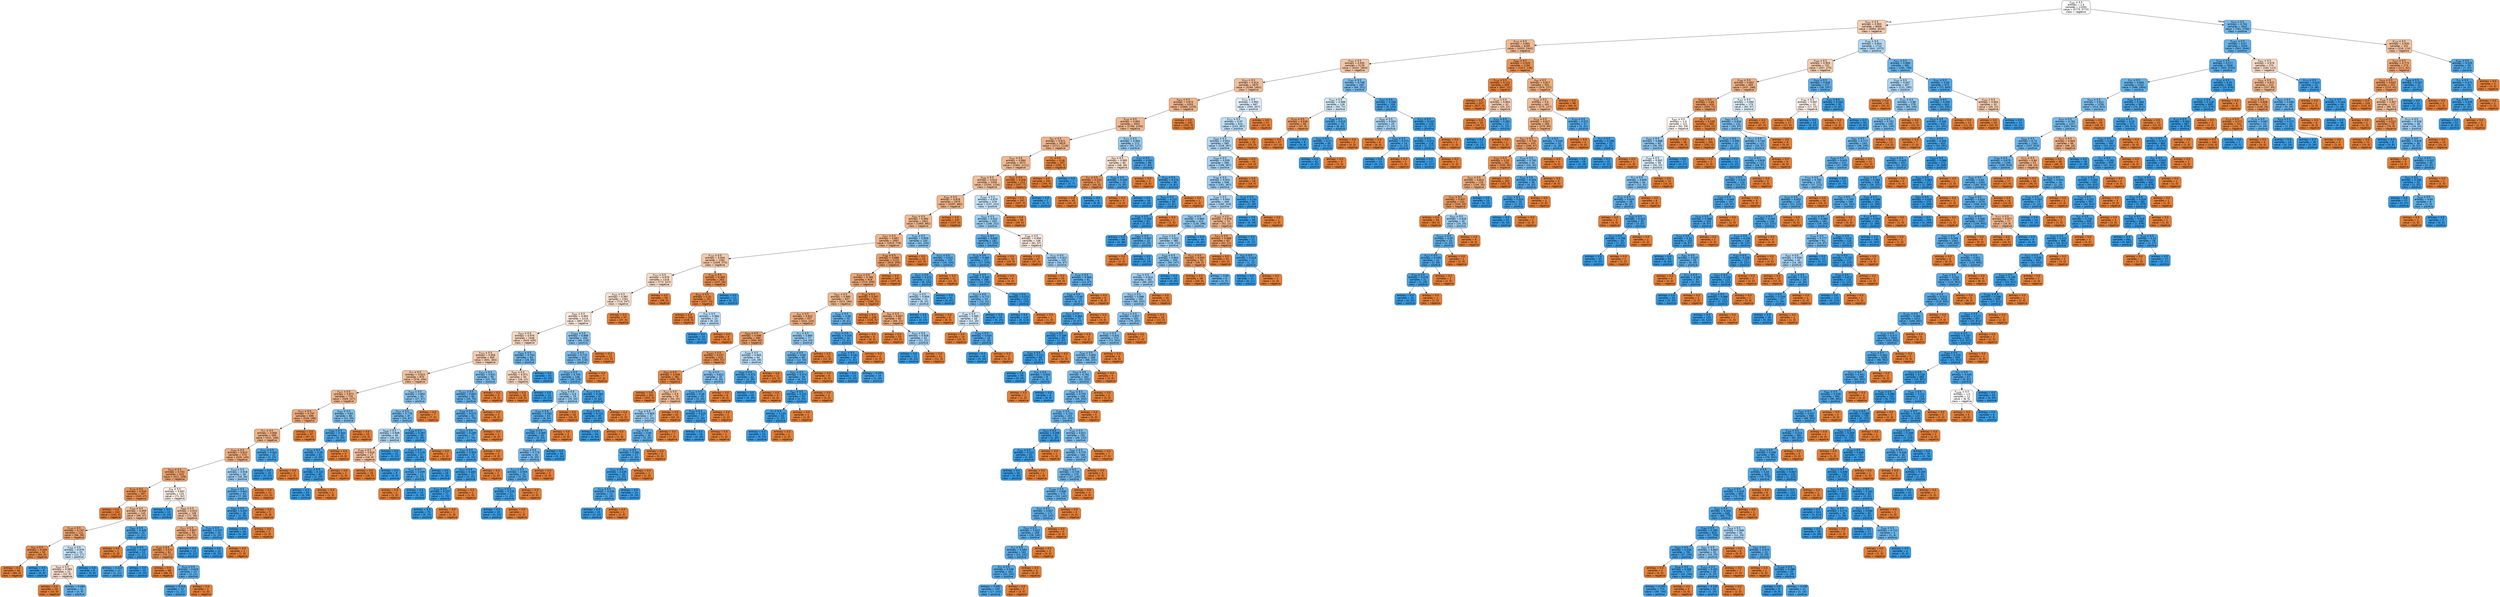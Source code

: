digraph Tree {
node [shape=box, style="filled, rounded", color="black", fontname=helvetica] ;
edge [fontname=helvetica] ;
0 [label=<X<SUB>282</SUB> &le; 0.5<br/>entropy = 1.0<br/>samples = 11550<br/>value = [5775, 5775]<br/>class = negative>, fillcolor="#ffffff"] ;
1 [label=<X<SUB>431</SUB> &le; 0.5<br/>entropy = 0.955<br/>samples = 8009<br/>value = [4994, 3015]<br/>class = negative>, fillcolor="#f5cdb1"] ;
0 -> 1 [labeldistance=2.5, labelangle=45, headlabel="True"] ;
2 [label=<X<SUB>720</SUB> &le; 0.5<br/>entropy = 0.891<br/>samples = 6295<br/>value = [4353, 1942]<br/>class = negative>, fillcolor="#f1b991"] ;
1 -> 2 ;
3 [label=<X<SUB>765</SUB> &le; 0.5<br/>entropy = 0.935<br/>samples = 5135<br/>value = [3332, 1803]<br/>class = negative>, fillcolor="#f3c5a4"] ;
2 -> 3 ;
4 [label=<X<SUB>553</SUB> &le; 0.5<br/>entropy = 0.914<br/>samples = 4870<br/>value = [3268, 1602]<br/>class = negative>, fillcolor="#f2bf9a"] ;
3 -> 4 ;
5 [label=<X<SUB>876</SUB> &le; 0.5<br/>entropy = 0.874<br/>samples = 4203<br/>value = [2968, 1235]<br/>class = negative>, fillcolor="#f0b58b"] ;
4 -> 5 ;
6 [label=<X<SUB>439</SUB> &le; 0.5<br/>entropy = 0.892<br/>samples = 4001<br/>value = [2766, 1235]<br/>class = negative>, fillcolor="#f1b991"] ;
5 -> 6 ;
7 [label=<X<SUB>63</SUB> &le; 0.5<br/>entropy = 0.871<br/>samples = 3829<br/>value = [2711, 1118]<br/>class = negative>, fillcolor="#f0b58b"] ;
6 -> 7 ;
8 [label=<X<SUB>347</SUB> &le; 0.5<br/>entropy = 0.894<br/>samples = 3572<br/>value = [2461, 1111]<br/>class = negative>, fillcolor="#f1ba92"] ;
7 -> 8 ;
9 [label=<X<SUB>590</SUB> &le; 0.5<br/>entropy = 0.914<br/>samples = 3358<br/>value = [2254, 1104]<br/>class = negative>, fillcolor="#f2bf9a"] ;
8 -> 9 ;
10 [label=<X<SUB>305</SUB> &le; 0.5<br/>entropy = 0.876<br/>samples = 2979<br/>value = [2097, 882]<br/>class = negative>, fillcolor="#f0b68c"] ;
9 -> 10 ;
11 [label=<X<SUB>692</SUB> &le; 0.5<br/>entropy = 0.894<br/>samples = 2842<br/>value = [1960, 882]<br/>class = negative>, fillcolor="#f1ba92"] ;
10 -> 11 ;
12 [label=<X<SUB>657</SUB> &le; 0.5<br/>entropy = 0.867<br/>samples = 2697<br/>value = [1919, 778]<br/>class = negative>, fillcolor="#f0b489"] ;
11 -> 12 ;
13 [label=<X<SUB>155</SUB> &le; 0.5<br/>entropy = 0.944<br/>samples = 1582<br/>value = [1009, 573]<br/>class = negative>, fillcolor="#f4c9a9"] ;
12 -> 13 ;
14 [label=<X<SUB>712</SUB> &le; 0.5<br/>entropy = 0.979<br/>samples = 1319<br/>value = [772, 547]<br/>class = negative>, fillcolor="#f7dac5"] ;
13 -> 14 ;
15 [label=<X<SUB>505</SUB> &le; 0.5<br/>entropy = 0.987<br/>samples = 1261<br/>value = [714, 547]<br/>class = negative>, fillcolor="#f9e2d1"] ;
14 -> 15 ;
16 [label=<X<SUB>805</SUB> &le; 0.5<br/>entropy = 0.993<br/>samples = 1214<br/>value = [667, 547]<br/>class = negative>, fillcolor="#fae8db"] ;
15 -> 16 ;
17 [label=<X<SUB>853</SUB> &le; 0.5<br/>entropy = 0.976<br/>samples = 1048<br/>value = [619, 429]<br/>class = negative>, fillcolor="#f7d8c2"] ;
16 -> 17 ;
18 [label=<X<SUB>753</SUB> &le; 0.5<br/>entropy = 0.956<br/>samples = 965<br/>value = [601, 364]<br/>class = negative>, fillcolor="#f5cdb1"] ;
17 -> 18 ;
19 [label=<X<SUB>77</SUB> &le; 0.5<br/>entropy = 0.923<br/>samples = 870<br/>value = [576, 294]<br/>class = negative>, fillcolor="#f2c19e"] ;
18 -> 19 ;
20 [label=<X<SUB>977</SUB> &le; 0.5<br/>entropy = 0.872<br/>samples = 776<br/>value = [549, 227]<br/>class = negative>, fillcolor="#f0b58b"] ;
19 -> 20 ;
21 [label=<X<SUB>557</SUB> &le; 0.5<br/>entropy = 0.797<br/>samples = 696<br/>value = [528, 168]<br/>class = negative>, fillcolor="#eda978"] ;
20 -> 21 ;
22 [label=<X<SUB>17</SUB> &le; 0.5<br/>entropy = 0.856<br/>samples = 599<br/>value = [431, 168]<br/>class = negative>, fillcolor="#efb286"] ;
21 -> 22 ;
23 [label=<X<SUB>304</SUB> &le; 0.5<br/>entropy = 0.815<br/>samples = 574<br/>value = [429, 145]<br/>class = negative>, fillcolor="#eeac7c"] ;
22 -> 23 ;
24 [label=<X<SUB>620</SUB> &le; 0.5<br/>entropy = 0.741<br/>samples = 520<br/>value = [411, 109]<br/>class = negative>, fillcolor="#eca26e"] ;
23 -> 24 ;
25 [label=<X<SUB>178</SUB> &le; 0.5<br/>entropy = 0.534<br/>samples = 387<br/>value = [340, 47]<br/>class = negative>, fillcolor="#e99254"] ;
24 -> 25 ;
26 [label=<entropy = 0.0<br/>samples = 242<br/>value = [242, 0]<br/>class = negative>, fillcolor="#e58139"] ;
25 -> 26 ;
27 [label=<X<SUB>599</SUB> &le; 0.5<br/>entropy = 0.909<br/>samples = 145<br/>value = [98, 47]<br/>class = negative>, fillcolor="#f1bd98"] ;
25 -> 27 ;
28 [label=<X<SUB>130</SUB> &le; 0.5<br/>entropy = 0.747<br/>samples = 122<br/>value = [96, 26]<br/>class = negative>, fillcolor="#eca36f"] ;
27 -> 28 ;
29 [label=<X<SUB>59</SUB> &le; 0.5<br/>entropy = 0.459<br/>samples = 93<br/>value = [84, 9]<br/>class = negative>, fillcolor="#e88e4e"] ;
28 -> 29 ;
30 [label=<entropy = 0.0<br/>samples = 84<br/>value = [84, 0]<br/>class = negative>, fillcolor="#e58139"] ;
29 -> 30 ;
31 [label=<entropy = 0.0<br/>samples = 9<br/>value = [0, 9]<br/>class = positive>, fillcolor="#399de5"] ;
29 -> 31 ;
32 [label=<X<SUB>359</SUB> &le; 0.5<br/>entropy = 0.978<br/>samples = 29<br/>value = [12, 17]<br/>class = positive>, fillcolor="#c5e2f7"] ;
28 -> 32 ;
33 [label=<X<SUB>820</SUB> &le; 0.5<br/>entropy = 0.985<br/>samples = 21<br/>value = [12, 9]<br/>class = negative>, fillcolor="#f8e0ce"] ;
32 -> 33 ;
34 [label=<entropy = 0.0<br/>samples = 10<br/>value = [10, 0]<br/>class = negative>, fillcolor="#e58139"] ;
33 -> 34 ;
35 [label=<entropy = 0.684<br/>samples = 11<br/>value = [2, 9]<br/>class = positive>, fillcolor="#65b3eb"] ;
33 -> 35 ;
36 [label=<entropy = 0.0<br/>samples = 8<br/>value = [0, 8]<br/>class = positive>, fillcolor="#399de5"] ;
32 -> 36 ;
37 [label=<X<SUB>842</SUB> &le; 0.5<br/>entropy = 0.426<br/>samples = 23<br/>value = [2, 21]<br/>class = positive>, fillcolor="#4ca6e7"] ;
27 -> 37 ;
38 [label=<entropy = 0.0<br/>samples = 1<br/>value = [1, 0]<br/>class = negative>, fillcolor="#e58139"] ;
37 -> 38 ;
39 [label=<X<SUB>709</SUB> &le; 0.5<br/>entropy = 0.267<br/>samples = 22<br/>value = [1, 21]<br/>class = positive>, fillcolor="#42a2e6"] ;
37 -> 39 ;
40 [label=<entropy = 0.414<br/>samples = 12<br/>value = [1, 11]<br/>class = positive>, fillcolor="#4ba6e7"] ;
39 -> 40 ;
41 [label=<entropy = 0.0<br/>samples = 10<br/>value = [0, 10]<br/>class = positive>, fillcolor="#399de5"] ;
39 -> 41 ;
42 [label=<X<SUB>78</SUB> &le; 0.5<br/>entropy = 0.997<br/>samples = 133<br/>value = [71, 62]<br/>class = negative>, fillcolor="#fcefe6"] ;
24 -> 42 ;
43 [label=<entropy = 0.0<br/>samples = 24<br/>value = [0, 24]<br/>class = positive>, fillcolor="#399de5"] ;
42 -> 43 ;
44 [label=<X<SUB>880</SUB> &le; 0.5<br/>entropy = 0.933<br/>samples = 109<br/>value = [71, 38]<br/>class = negative>, fillcolor="#f3c4a3"] ;
42 -> 44 ;
45 [label=<X<SUB>217</SUB> &le; 0.5<br/>entropy = 0.807<br/>samples = 93<br/>value = [70, 23]<br/>class = negative>, fillcolor="#eeaa7a"] ;
44 -> 45 ;
46 [label=<X<SUB>269</SUB> &le; 0.5<br/>entropy = 0.573<br/>samples = 81<br/>value = [70, 11]<br/>class = negative>, fillcolor="#e99558"] ;
45 -> 46 ;
47 [label=<entropy = 0.0<br/>samples = 68<br/>value = [68, 0]<br/>class = negative>, fillcolor="#e58139"] ;
46 -> 47 ;
48 [label=<X<SUB>578</SUB> &le; 0.5<br/>entropy = 0.619<br/>samples = 13<br/>value = [2, 11]<br/>class = positive>, fillcolor="#5dafea"] ;
46 -> 48 ;
49 [label=<entropy = 0.414<br/>samples = 12<br/>value = [1, 11]<br/>class = positive>, fillcolor="#4ba6e7"] ;
48 -> 49 ;
50 [label=<entropy = 0.0<br/>samples = 1<br/>value = [1, 0]<br/>class = negative>, fillcolor="#e58139"] ;
48 -> 50 ;
51 [label=<entropy = 0.0<br/>samples = 12<br/>value = [0, 12]<br/>class = positive>, fillcolor="#399de5"] ;
45 -> 51 ;
52 [label=<X<SUB>724</SUB> &le; 0.5<br/>entropy = 0.337<br/>samples = 16<br/>value = [1, 15]<br/>class = positive>, fillcolor="#46a4e7"] ;
44 -> 52 ;
53 [label=<entropy = 0.0<br/>samples = 15<br/>value = [0, 15]<br/>class = positive>, fillcolor="#399de5"] ;
52 -> 53 ;
54 [label=<entropy = 0.0<br/>samples = 1<br/>value = [1, 0]<br/>class = negative>, fillcolor="#e58139"] ;
52 -> 54 ;
55 [label=<X<SUB>339</SUB> &le; 0.5<br/>entropy = 0.918<br/>samples = 54<br/>value = [18, 36]<br/>class = positive>, fillcolor="#9ccef2"] ;
23 -> 55 ;
56 [label=<X<SUB>639</SUB> &le; 0.5<br/>entropy = 0.641<br/>samples = 43<br/>value = [7, 36]<br/>class = positive>, fillcolor="#5fb0ea"] ;
55 -> 56 ;
57 [label=<X<SUB>584</SUB> &le; 0.5<br/>entropy = 0.297<br/>samples = 38<br/>value = [2, 36]<br/>class = positive>, fillcolor="#44a2e6"] ;
56 -> 57 ;
58 [label=<entropy = 0.0<br/>samples = 36<br/>value = [0, 36]<br/>class = positive>, fillcolor="#399de5"] ;
57 -> 58 ;
59 [label=<entropy = 0.0<br/>samples = 2<br/>value = [2, 0]<br/>class = negative>, fillcolor="#e58139"] ;
57 -> 59 ;
60 [label=<entropy = 0.0<br/>samples = 5<br/>value = [5, 0]<br/>class = negative>, fillcolor="#e58139"] ;
56 -> 60 ;
61 [label=<entropy = 0.0<br/>samples = 11<br/>value = [11, 0]<br/>class = negative>, fillcolor="#e58139"] ;
55 -> 61 ;
62 [label=<X<SUB>732</SUB> &le; 0.5<br/>entropy = 0.402<br/>samples = 25<br/>value = [2, 23]<br/>class = positive>, fillcolor="#4aa6e7"] ;
22 -> 62 ;
63 [label=<entropy = 0.0<br/>samples = 23<br/>value = [0, 23]<br/>class = positive>, fillcolor="#399de5"] ;
62 -> 63 ;
64 [label=<entropy = 0.0<br/>samples = 2<br/>value = [2, 0]<br/>class = negative>, fillcolor="#e58139"] ;
62 -> 64 ;
65 [label=<entropy = 0.0<br/>samples = 97<br/>value = [97, 0]<br/>class = negative>, fillcolor="#e58139"] ;
21 -> 65 ;
66 [label=<X<SUB>302</SUB> &le; 0.5<br/>entropy = 0.83<br/>samples = 80<br/>value = [21, 59]<br/>class = positive>, fillcolor="#7fc0ee"] ;
20 -> 66 ;
67 [label=<X<SUB>489</SUB> &le; 0.5<br/>entropy = 0.444<br/>samples = 65<br/>value = [6, 59]<br/>class = positive>, fillcolor="#4da7e8"] ;
66 -> 67 ;
68 [label=<X<SUB>704</SUB> &le; 0.5<br/>entropy = 0.28<br/>samples = 62<br/>value = [3, 59]<br/>class = positive>, fillcolor="#43a2e6"] ;
67 -> 68 ;
69 [label=<X<SUB>381</SUB> &le; 0.5<br/>entropy = 0.122<br/>samples = 60<br/>value = [1, 59]<br/>class = positive>, fillcolor="#3c9fe5"] ;
68 -> 69 ;
70 [label=<entropy = 0.0<br/>samples = 59<br/>value = [0, 59]<br/>class = positive>, fillcolor="#399de5"] ;
69 -> 70 ;
71 [label=<entropy = 0.0<br/>samples = 1<br/>value = [1, 0]<br/>class = negative>, fillcolor="#e58139"] ;
69 -> 71 ;
72 [label=<entropy = 0.0<br/>samples = 2<br/>value = [2, 0]<br/>class = negative>, fillcolor="#e58139"] ;
68 -> 72 ;
73 [label=<entropy = 0.0<br/>samples = 3<br/>value = [3, 0]<br/>class = negative>, fillcolor="#e58139"] ;
67 -> 73 ;
74 [label=<entropy = 0.0<br/>samples = 15<br/>value = [15, 0]<br/>class = negative>, fillcolor="#e58139"] ;
66 -> 74 ;
75 [label=<X<SUB>202</SUB> &le; 0.5<br/>entropy = 0.865<br/>samples = 94<br/>value = [27, 67]<br/>class = positive>, fillcolor="#89c4ef"] ;
19 -> 75 ;
76 [label=<X<SUB>557</SUB> &le; 0.5<br/>entropy = 0.778<br/>samples = 87<br/>value = [20, 67]<br/>class = positive>, fillcolor="#74baed"] ;
75 -> 76 ;
77 [label=<X<SUB>649</SUB> &le; 0.5<br/>entropy = 0.949<br/>samples = 49<br/>value = [18, 31]<br/>class = positive>, fillcolor="#acd6f4"] ;
76 -> 77 ;
78 [label=<X<SUB>788</SUB> &le; 0.5<br/>entropy = 0.918<br/>samples = 27<br/>value = [18, 9]<br/>class = negative>, fillcolor="#f2c09c"] ;
77 -> 78 ;
79 [label=<entropy = 0.0<br/>samples = 18<br/>value = [18, 0]<br/>class = negative>, fillcolor="#e58139"] ;
78 -> 79 ;
80 [label=<entropy = 0.0<br/>samples = 9<br/>value = [0, 9]<br/>class = positive>, fillcolor="#399de5"] ;
78 -> 80 ;
81 [label=<entropy = 0.0<br/>samples = 22<br/>value = [0, 22]<br/>class = positive>, fillcolor="#399de5"] ;
77 -> 81 ;
82 [label=<X<SUB>106</SUB> &le; 0.5<br/>entropy = 0.297<br/>samples = 38<br/>value = [2, 36]<br/>class = positive>, fillcolor="#44a2e6"] ;
76 -> 82 ;
83 [label=<X<SUB>702</SUB> &le; 0.5<br/>entropy = 0.179<br/>samples = 37<br/>value = [1, 36]<br/>class = positive>, fillcolor="#3ea0e6"] ;
82 -> 83 ;
84 [label=<X<SUB>242</SUB> &le; 0.5<br/>entropy = 0.439<br/>samples = 11<br/>value = [1, 10]<br/>class = positive>, fillcolor="#4da7e8"] ;
83 -> 84 ;
85 [label=<entropy = 0.0<br/>samples = 1<br/>value = [1, 0]<br/>class = negative>, fillcolor="#e58139"] ;
84 -> 85 ;
86 [label=<entropy = 0.0<br/>samples = 10<br/>value = [0, 10]<br/>class = positive>, fillcolor="#399de5"] ;
84 -> 86 ;
87 [label=<entropy = 0.0<br/>samples = 26<br/>value = [0, 26]<br/>class = positive>, fillcolor="#399de5"] ;
83 -> 87 ;
88 [label=<entropy = 0.0<br/>samples = 1<br/>value = [1, 0]<br/>class = negative>, fillcolor="#e58139"] ;
82 -> 88 ;
89 [label=<entropy = 0.0<br/>samples = 7<br/>value = [7, 0]<br/>class = negative>, fillcolor="#e58139"] ;
75 -> 89 ;
90 [label=<X<SUB>424</SUB> &le; 0.5<br/>entropy = 0.831<br/>samples = 95<br/>value = [25, 70]<br/>class = positive>, fillcolor="#80c0ee"] ;
18 -> 90 ;
91 [label=<X<SUB>1012</SUB> &le; 0.5<br/>entropy = 0.693<br/>samples = 86<br/>value = [16, 70]<br/>class = positive>, fillcolor="#66b3eb"] ;
90 -> 91 ;
92 [label=<X<SUB>709</SUB> &le; 0.5<br/>entropy = 0.573<br/>samples = 81<br/>value = [11, 70]<br/>class = positive>, fillcolor="#58ace9"] ;
91 -> 92 ;
93 [label=<X<SUB>633</SUB> &le; 0.5<br/>entropy = 0.439<br/>samples = 77<br/>value = [7, 70]<br/>class = positive>, fillcolor="#4da7e8"] ;
92 -> 93 ;
94 [label=<X<SUB>402</SUB> &le; 0.5<br/>entropy = 0.303<br/>samples = 74<br/>value = [4, 70]<br/>class = positive>, fillcolor="#44a3e6"] ;
93 -> 94 ;
95 [label=<X<SUB>557</SUB> &le; 0.5<br/>entropy = 0.183<br/>samples = 72<br/>value = [2, 70]<br/>class = positive>, fillcolor="#3fa0e6"] ;
94 -> 95 ;
96 [label=<X<SUB>359</SUB> &le; 0.5<br/>entropy = 0.107<br/>samples = 71<br/>value = [1, 70]<br/>class = positive>, fillcolor="#3c9ee5"] ;
95 -> 96 ;
97 [label=<entropy = 0.0<br/>samples = 70<br/>value = [0, 70]<br/>class = positive>, fillcolor="#399de5"] ;
96 -> 97 ;
98 [label=<entropy = 0.0<br/>samples = 1<br/>value = [1, 0]<br/>class = negative>, fillcolor="#e58139"] ;
96 -> 98 ;
99 [label=<entropy = 0.0<br/>samples = 1<br/>value = [1, 0]<br/>class = negative>, fillcolor="#e58139"] ;
95 -> 99 ;
100 [label=<entropy = 0.0<br/>samples = 2<br/>value = [2, 0]<br/>class = negative>, fillcolor="#e58139"] ;
94 -> 100 ;
101 [label=<entropy = 0.0<br/>samples = 3<br/>value = [3, 0]<br/>class = negative>, fillcolor="#e58139"] ;
93 -> 101 ;
102 [label=<entropy = 0.0<br/>samples = 4<br/>value = [4, 0]<br/>class = negative>, fillcolor="#e58139"] ;
92 -> 102 ;
103 [label=<entropy = 0.0<br/>samples = 5<br/>value = [5, 0]<br/>class = negative>, fillcolor="#e58139"] ;
91 -> 103 ;
104 [label=<entropy = 0.0<br/>samples = 9<br/>value = [9, 0]<br/>class = negative>, fillcolor="#e58139"] ;
90 -> 104 ;
105 [label=<X<SUB>630</SUB> &le; 0.5<br/>entropy = 0.754<br/>samples = 83<br/>value = [18, 65]<br/>class = positive>, fillcolor="#70b8ec"] ;
17 -> 105 ;
106 [label=<X<SUB>845</SUB> &le; 0.5<br/>entropy = 0.971<br/>samples = 30<br/>value = [18, 12]<br/>class = negative>, fillcolor="#f6d5bd"] ;
105 -> 106 ;
107 [label=<entropy = 0.0<br/>samples = 18<br/>value = [18, 0]<br/>class = negative>, fillcolor="#e58139"] ;
106 -> 107 ;
108 [label=<entropy = 0.0<br/>samples = 12<br/>value = [0, 12]<br/>class = positive>, fillcolor="#399de5"] ;
106 -> 108 ;
109 [label=<entropy = 0.0<br/>samples = 53<br/>value = [0, 53]<br/>class = positive>, fillcolor="#399de5"] ;
105 -> 109 ;
110 [label=<X<SUB>1004</SUB> &le; 0.5<br/>entropy = 0.868<br/>samples = 166<br/>value = [48, 118]<br/>class = positive>, fillcolor="#8ac5f0"] ;
16 -> 110 ;
111 [label=<X<SUB>753</SUB> &le; 0.5<br/>entropy = 0.776<br/>samples = 153<br/>value = [35, 118]<br/>class = positive>, fillcolor="#74baed"] ;
110 -> 111 ;
112 [label=<X<SUB>754</SUB> &le; 0.5<br/>entropy = 0.705<br/>samples = 146<br/>value = [28, 118]<br/>class = positive>, fillcolor="#68b4eb"] ;
111 -> 112 ;
113 [label=<X<SUB>456</SUB> &le; 0.5<br/>entropy = 0.9<br/>samples = 79<br/>value = [25, 54]<br/>class = positive>, fillcolor="#95caf1"] ;
112 -> 113 ;
114 [label=<X<SUB>704</SUB> &le; 0.5<br/>entropy = 0.592<br/>samples = 63<br/>value = [9, 54]<br/>class = positive>, fillcolor="#5aade9"] ;
113 -> 114 ;
115 [label=<X<SUB>890</SUB> &le; 0.5<br/>entropy = 0.469<br/>samples = 60<br/>value = [6, 54]<br/>class = positive>, fillcolor="#4fa8e8"] ;
114 -> 115 ;
116 [label=<X<SUB>629</SUB> &le; 0.5<br/>entropy = 0.779<br/>samples = 26<br/>value = [6, 20]<br/>class = positive>, fillcolor="#74baed"] ;
115 -> 116 ;
117 [label=<X<SUB>114</SUB> &le; 0.5<br/>entropy = 0.559<br/>samples = 23<br/>value = [3, 20]<br/>class = positive>, fillcolor="#57ace9"] ;
116 -> 117 ;
118 [label=<X<SUB>530</SUB> &le; 0.5<br/>entropy = 0.276<br/>samples = 21<br/>value = [1, 20]<br/>class = positive>, fillcolor="#43a2e6"] ;
117 -> 118 ;
119 [label=<entropy = 0.0<br/>samples = 20<br/>value = [0, 20]<br/>class = positive>, fillcolor="#399de5"] ;
118 -> 119 ;
120 [label=<entropy = 0.0<br/>samples = 1<br/>value = [1, 0]<br/>class = negative>, fillcolor="#e58139"] ;
118 -> 120 ;
121 [label=<entropy = 0.0<br/>samples = 2<br/>value = [2, 0]<br/>class = negative>, fillcolor="#e58139"] ;
117 -> 121 ;
122 [label=<entropy = 0.0<br/>samples = 3<br/>value = [3, 0]<br/>class = negative>, fillcolor="#e58139"] ;
116 -> 122 ;
123 [label=<entropy = 0.0<br/>samples = 34<br/>value = [0, 34]<br/>class = positive>, fillcolor="#399de5"] ;
115 -> 123 ;
124 [label=<entropy = 0.0<br/>samples = 3<br/>value = [3, 0]<br/>class = negative>, fillcolor="#e58139"] ;
114 -> 124 ;
125 [label=<entropy = 0.0<br/>samples = 16<br/>value = [16, 0]<br/>class = negative>, fillcolor="#e58139"] ;
113 -> 125 ;
126 [label=<X<SUB>112</SUB> &le; 0.5<br/>entropy = 0.264<br/>samples = 67<br/>value = [3, 64]<br/>class = positive>, fillcolor="#42a2e6"] ;
112 -> 126 ;
127 [label=<X<SUB>120</SUB> &le; 0.5<br/>entropy = 0.115<br/>samples = 65<br/>value = [1, 64]<br/>class = positive>, fillcolor="#3c9fe5"] ;
126 -> 127 ;
128 [label=<entropy = 0.0<br/>samples = 64<br/>value = [0, 64]<br/>class = positive>, fillcolor="#399de5"] ;
127 -> 128 ;
129 [label=<entropy = 0.0<br/>samples = 1<br/>value = [1, 0]<br/>class = negative>, fillcolor="#e58139"] ;
127 -> 129 ;
130 [label=<entropy = 0.0<br/>samples = 2<br/>value = [2, 0]<br/>class = negative>, fillcolor="#e58139"] ;
126 -> 130 ;
131 [label=<entropy = 0.0<br/>samples = 7<br/>value = [7, 0]<br/>class = negative>, fillcolor="#e58139"] ;
111 -> 131 ;
132 [label=<entropy = 0.0<br/>samples = 13<br/>value = [13, 0]<br/>class = negative>, fillcolor="#e58139"] ;
110 -> 132 ;
133 [label=<entropy = 0.0<br/>samples = 47<br/>value = [47, 0]<br/>class = negative>, fillcolor="#e58139"] ;
15 -> 133 ;
134 [label=<entropy = 0.0<br/>samples = 58<br/>value = [58, 0]<br/>class = negative>, fillcolor="#e58139"] ;
14 -> 134 ;
135 [label=<X<SUB>746</SUB> &le; 0.5<br/>entropy = 0.465<br/>samples = 263<br/>value = [237, 26]<br/>class = negative>, fillcolor="#e88f4f"] ;
13 -> 135 ;
136 [label=<X<SUB>532</SUB> &le; 0.5<br/>entropy = 0.31<br/>samples = 251<br/>value = [237, 14]<br/>class = negative>, fillcolor="#e78845"] ;
135 -> 136 ;
137 [label=<entropy = 0.0<br/>samples = 228<br/>value = [228, 0]<br/>class = negative>, fillcolor="#e58139"] ;
136 -> 137 ;
138 [label=<X<SUB>78</SUB> &le; 0.5<br/>entropy = 0.966<br/>samples = 23<br/>value = [9, 14]<br/>class = positive>, fillcolor="#b8dcf6"] ;
136 -> 138 ;
139 [label=<entropy = 0.0<br/>samples = 14<br/>value = [0, 14]<br/>class = positive>, fillcolor="#399de5"] ;
138 -> 139 ;
140 [label=<entropy = 0.0<br/>samples = 9<br/>value = [9, 0]<br/>class = negative>, fillcolor="#e58139"] ;
138 -> 140 ;
141 [label=<entropy = 0.0<br/>samples = 12<br/>value = [0, 12]<br/>class = positive>, fillcolor="#399de5"] ;
135 -> 141 ;
142 [label=<X<SUB>788</SUB> &le; 0.5<br/>entropy = 0.688<br/>samples = 1115<br/>value = [910, 205]<br/>class = negative>, fillcolor="#eb9d66"] ;
12 -> 142 ;
143 [label=<X<SUB>320</SUB> &le; 0.5<br/>entropy = 0.766<br/>samples = 918<br/>value = [713, 205]<br/>class = negative>, fillcolor="#eca572"] ;
142 -> 143 ;
144 [label=<X<SUB>857</SUB> &le; 0.5<br/>entropy = 0.885<br/>samples = 607<br/>value = [423, 184]<br/>class = negative>, fillcolor="#f0b88f"] ;
143 -> 144 ;
145 [label=<X<SUB>43</SUB> &le; 0.5<br/>entropy = 0.822<br/>samples = 557<br/>value = [414, 143]<br/>class = negative>, fillcolor="#eead7d"] ;
144 -> 145 ;
146 [label=<X<SUB>829</SUB> &le; 0.5<br/>entropy = 0.696<br/>samples = 480<br/>value = [390, 90]<br/>class = negative>, fillcolor="#eb9e67"] ;
145 -> 146 ;
147 [label=<X<SUB>1003</SUB> &le; 0.5<br/>entropy = 0.537<br/>samples = 416<br/>value = [365, 51]<br/>class = negative>, fillcolor="#e99355"] ;
146 -> 147 ;
148 [label=<X<SUB>932</SUB> &le; 0.5<br/>entropy = 0.349<br/>samples = 381<br/>value = [356, 25]<br/>class = negative>, fillcolor="#e78a47"] ;
147 -> 148 ;
149 [label=<entropy = 0.0<br/>samples = 302<br/>value = [302, 0]<br/>class = negative>, fillcolor="#e58139"] ;
148 -> 149 ;
150 [label=<X<SUB>437</SUB> &le; 0.5<br/>entropy = 0.9<br/>samples = 79<br/>value = [54, 25]<br/>class = negative>, fillcolor="#f1bb95"] ;
148 -> 150 ;
151 [label=<X<SUB>44</SUB> &le; 0.5<br/>entropy = 0.909<br/>samples = 37<br/>value = [12, 25]<br/>class = positive>, fillcolor="#98ccf1"] ;
150 -> 151 ;
152 [label=<X<SUB>46</SUB> &le; 0.5<br/>entropy = 0.65<br/>samples = 30<br/>value = [5, 25]<br/>class = positive>, fillcolor="#61b1ea"] ;
151 -> 152 ;
153 [label=<X<SUB>111</SUB> &le; 0.5<br/>entropy = 0.381<br/>samples = 27<br/>value = [2, 25]<br/>class = positive>, fillcolor="#49a5e7"] ;
152 -> 153 ;
154 [label=<X<SUB>101</SUB> &le; 0.5<br/>entropy = 0.235<br/>samples = 26<br/>value = [1, 25]<br/>class = positive>, fillcolor="#41a1e6"] ;
153 -> 154 ;
155 [label=<X<SUB>578</SUB> &le; 0.5<br/>entropy = 0.439<br/>samples = 11<br/>value = [1, 10]<br/>class = positive>, fillcolor="#4da7e8"] ;
154 -> 155 ;
156 [label=<entropy = 0.0<br/>samples = 10<br/>value = [0, 10]<br/>class = positive>, fillcolor="#399de5"] ;
155 -> 156 ;
157 [label=<entropy = 0.0<br/>samples = 1<br/>value = [1, 0]<br/>class = negative>, fillcolor="#e58139"] ;
155 -> 157 ;
158 [label=<entropy = 0.0<br/>samples = 15<br/>value = [0, 15]<br/>class = positive>, fillcolor="#399de5"] ;
154 -> 158 ;
159 [label=<entropy = 0.0<br/>samples = 1<br/>value = [1, 0]<br/>class = negative>, fillcolor="#e58139"] ;
153 -> 159 ;
160 [label=<entropy = 0.0<br/>samples = 3<br/>value = [3, 0]<br/>class = negative>, fillcolor="#e58139"] ;
152 -> 160 ;
161 [label=<entropy = 0.0<br/>samples = 7<br/>value = [7, 0]<br/>class = negative>, fillcolor="#e58139"] ;
151 -> 161 ;
162 [label=<entropy = 0.0<br/>samples = 42<br/>value = [42, 0]<br/>class = negative>, fillcolor="#e58139"] ;
150 -> 162 ;
163 [label=<X<SUB>0</SUB> &le; 0.5<br/>entropy = 0.822<br/>samples = 35<br/>value = [9, 26]<br/>class = positive>, fillcolor="#7ebfee"] ;
147 -> 163 ;
164 [label=<X<SUB>316</SUB> &le; 0.5<br/>entropy = 0.48<br/>samples = 29<br/>value = [3, 26]<br/>class = positive>, fillcolor="#50a8e8"] ;
163 -> 164 ;
165 [label=<X<SUB>790</SUB> &le; 0.5<br/>entropy = 0.229<br/>samples = 27<br/>value = [1, 26]<br/>class = positive>, fillcolor="#41a1e6"] ;
164 -> 165 ;
166 [label=<entropy = 0.0<br/>samples = 26<br/>value = [0, 26]<br/>class = positive>, fillcolor="#399de5"] ;
165 -> 166 ;
167 [label=<entropy = 0.0<br/>samples = 1<br/>value = [1, 0]<br/>class = negative>, fillcolor="#e58139"] ;
165 -> 167 ;
168 [label=<entropy = 0.0<br/>samples = 2<br/>value = [2, 0]<br/>class = negative>, fillcolor="#e58139"] ;
164 -> 168 ;
169 [label=<entropy = 0.0<br/>samples = 6<br/>value = [6, 0]<br/>class = negative>, fillcolor="#e58139"] ;
163 -> 169 ;
170 [label=<X<SUB>168</SUB> &le; 0.5<br/>entropy = 0.965<br/>samples = 64<br/>value = [25, 39]<br/>class = positive>, fillcolor="#b8dcf6"] ;
146 -> 170 ;
171 [label=<X<SUB>990</SUB> &le; 0.5<br/>entropy = 0.371<br/>samples = 42<br/>value = [3, 39]<br/>class = positive>, fillcolor="#48a5e7"] ;
170 -> 171 ;
172 [label=<entropy = 0.0<br/>samples = 39<br/>value = [0, 39]<br/>class = positive>, fillcolor="#399de5"] ;
171 -> 172 ;
173 [label=<entropy = 0.0<br/>samples = 3<br/>value = [3, 0]<br/>class = negative>, fillcolor="#e58139"] ;
171 -> 173 ;
174 [label=<entropy = 0.0<br/>samples = 22<br/>value = [22, 0]<br/>class = negative>, fillcolor="#e58139"] ;
170 -> 174 ;
175 [label=<X<SUB>13</SUB> &le; 0.5<br/>entropy = 0.895<br/>samples = 77<br/>value = [24, 53]<br/>class = positive>, fillcolor="#93c9f1"] ;
145 -> 175 ;
176 [label=<X<SUB>225</SUB> &le; 0.5<br/>entropy = 0.69<br/>samples = 65<br/>value = [12, 53]<br/>class = positive>, fillcolor="#66b3eb"] ;
175 -> 176 ;
177 [label=<X<SUB>451</SUB> &le; 0.5<br/>entropy = 0.474<br/>samples = 59<br/>value = [6, 53]<br/>class = positive>, fillcolor="#4fa8e8"] ;
176 -> 177 ;
178 [label=<X<SUB>841</SUB> &le; 0.5<br/>entropy = 0.225<br/>samples = 55<br/>value = [2, 53]<br/>class = positive>, fillcolor="#40a1e6"] ;
177 -> 178 ;
179 [label=<X<SUB>7</SUB> &le; 0.5<br/>entropy = 0.133<br/>samples = 54<br/>value = [1, 53]<br/>class = positive>, fillcolor="#3d9fe5"] ;
178 -> 179 ;
180 [label=<entropy = 0.0<br/>samples = 53<br/>value = [0, 53]<br/>class = positive>, fillcolor="#399de5"] ;
179 -> 180 ;
181 [label=<entropy = 0.0<br/>samples = 1<br/>value = [1, 0]<br/>class = negative>, fillcolor="#e58139"] ;
179 -> 181 ;
182 [label=<entropy = 0.0<br/>samples = 1<br/>value = [1, 0]<br/>class = negative>, fillcolor="#e58139"] ;
178 -> 182 ;
183 [label=<entropy = 0.0<br/>samples = 4<br/>value = [4, 0]<br/>class = negative>, fillcolor="#e58139"] ;
177 -> 183 ;
184 [label=<entropy = 0.0<br/>samples = 6<br/>value = [6, 0]<br/>class = negative>, fillcolor="#e58139"] ;
176 -> 184 ;
185 [label=<entropy = 0.0<br/>samples = 12<br/>value = [12, 0]<br/>class = negative>, fillcolor="#e58139"] ;
175 -> 185 ;
186 [label=<X<SUB>456</SUB> &le; 0.5<br/>entropy = 0.68<br/>samples = 50<br/>value = [9, 41]<br/>class = positive>, fillcolor="#64b3eb"] ;
144 -> 186 ;
187 [label=<X<SUB>747</SUB> &le; 0.5<br/>entropy = 0.359<br/>samples = 44<br/>value = [3, 41]<br/>class = positive>, fillcolor="#47a4e7"] ;
186 -> 187 ;
188 [label=<X<SUB>307</SUB> &le; 0.5<br/>entropy = 0.162<br/>samples = 42<br/>value = [1, 41]<br/>class = positive>, fillcolor="#3e9fe6"] ;
187 -> 188 ;
189 [label=<entropy = 0.0<br/>samples = 23<br/>value = [0, 23]<br/>class = positive>, fillcolor="#399de5"] ;
188 -> 189 ;
190 [label=<entropy = 0.297<br/>samples = 19<br/>value = [1, 18]<br/>class = positive>, fillcolor="#44a2e6"] ;
188 -> 190 ;
191 [label=<entropy = 0.0<br/>samples = 2<br/>value = [2, 0]<br/>class = negative>, fillcolor="#e58139"] ;
187 -> 191 ;
192 [label=<entropy = 0.0<br/>samples = 6<br/>value = [6, 0]<br/>class = negative>, fillcolor="#e58139"] ;
186 -> 192 ;
193 [label=<X<SUB>496</SUB> &le; 0.5<br/>entropy = 0.357<br/>samples = 311<br/>value = [290, 21]<br/>class = negative>, fillcolor="#e78a47"] ;
143 -> 193 ;
194 [label=<entropy = 0.0<br/>samples = 226<br/>value = [226, 0]<br/>class = negative>, fillcolor="#e58139"] ;
193 -> 194 ;
195 [label=<X<SUB>95</SUB> &le; 0.5<br/>entropy = 0.807<br/>samples = 85<br/>value = [64, 21]<br/>class = negative>, fillcolor="#eeaa7a"] ;
193 -> 195 ;
196 [label=<entropy = 0.0<br/>samples = 53<br/>value = [53, 0]<br/>class = negative>, fillcolor="#e58139"] ;
195 -> 196 ;
197 [label=<X<SUB>437</SUB> &le; 0.5<br/>entropy = 0.928<br/>samples = 32<br/>value = [11, 21]<br/>class = positive>, fillcolor="#a1d0f3"] ;
195 -> 197 ;
198 [label=<entropy = 0.0<br/>samples = 21<br/>value = [0, 21]<br/>class = positive>, fillcolor="#399de5"] ;
197 -> 198 ;
199 [label=<entropy = 0.0<br/>samples = 11<br/>value = [11, 0]<br/>class = negative>, fillcolor="#e58139"] ;
197 -> 199 ;
200 [label=<entropy = 0.0<br/>samples = 197<br/>value = [197, 0]<br/>class = negative>, fillcolor="#e58139"] ;
142 -> 200 ;
201 [label=<X<SUB>249</SUB> &le; 0.5<br/>entropy = 0.859<br/>samples = 145<br/>value = [41, 104]<br/>class = positive>, fillcolor="#87c4ef"] ;
11 -> 201 ;
202 [label=<entropy = 0.0<br/>samples = 22<br/>value = [22, 0]<br/>class = negative>, fillcolor="#e58139"] ;
201 -> 202 ;
203 [label=<X<SUB>975</SUB> &le; 0.5<br/>entropy = 0.621<br/>samples = 123<br/>value = [19, 104]<br/>class = positive>, fillcolor="#5dafea"] ;
201 -> 203 ;
204 [label=<X<SUB>971</SUB> &le; 0.5<br/>entropy = 0.371<br/>samples = 112<br/>value = [8, 104]<br/>class = positive>, fillcolor="#48a5e7"] ;
203 -> 204 ;
205 [label=<X<SUB>902</SUB> &le; 0.5<br/>entropy = 0.959<br/>samples = 21<br/>value = [8, 13]<br/>class = positive>, fillcolor="#b3d9f5"] ;
204 -> 205 ;
206 [label=<entropy = 0.0<br/>samples = 13<br/>value = [0, 13]<br/>class = positive>, fillcolor="#399de5"] ;
205 -> 206 ;
207 [label=<entropy = 0.0<br/>samples = 8<br/>value = [8, 0]<br/>class = negative>, fillcolor="#e58139"] ;
205 -> 207 ;
208 [label=<entropy = 0.0<br/>samples = 91<br/>value = [0, 91]<br/>class = positive>, fillcolor="#399de5"] ;
204 -> 208 ;
209 [label=<entropy = 0.0<br/>samples = 11<br/>value = [11, 0]<br/>class = negative>, fillcolor="#e58139"] ;
203 -> 209 ;
210 [label=<entropy = 0.0<br/>samples = 137<br/>value = [137, 0]<br/>class = negative>, fillcolor="#e58139"] ;
10 -> 210 ;
211 [label=<X<SUB>1007</SUB> &le; 0.5<br/>entropy = 0.979<br/>samples = 379<br/>value = [157, 222]<br/>class = positive>, fillcolor="#c5e2f7"] ;
9 -> 211 ;
212 [label=<X<SUB>414</SUB> &le; 0.5<br/>entropy = 0.912<br/>samples = 330<br/>value = [108, 222]<br/>class = positive>, fillcolor="#99cdf2"] ;
211 -> 212 ;
213 [label=<X<SUB>321</SUB> &le; 0.5<br/>entropy = 0.606<br/>samples = 182<br/>value = [27, 155]<br/>class = positive>, fillcolor="#5baeea"] ;
212 -> 213 ;
214 [label=<X<SUB>339</SUB> &le; 0.5<br/>entropy = 0.465<br/>samples = 172<br/>value = [17, 155]<br/>class = positive>, fillcolor="#4fa8e8"] ;
213 -> 214 ;
215 [label=<X<SUB>298</SUB> &le; 0.5<br/>entropy = 0.393<br/>samples = 168<br/>value = [13, 155]<br/>class = positive>, fillcolor="#4aa5e7"] ;
214 -> 215 ;
216 [label=<X<SUB>403</SUB> &le; 0.5<br/>entropy = 0.772<br/>samples = 53<br/>value = [12, 41]<br/>class = positive>, fillcolor="#73baed"] ;
215 -> 216 ;
217 [label=<X<SUB>186</SUB> &le; 0.5<br/>entropy = 0.985<br/>samples = 28<br/>value = [12, 16]<br/>class = positive>, fillcolor="#cee6f8"] ;
216 -> 217 ;
218 [label=<entropy = 0.0<br/>samples = 10<br/>value = [10, 0]<br/>class = negative>, fillcolor="#e58139"] ;
217 -> 218 ;
219 [label=<X<SUB>349</SUB> &le; 0.5<br/>entropy = 0.503<br/>samples = 18<br/>value = [2, 16]<br/>class = positive>, fillcolor="#52a9e8"] ;
217 -> 219 ;
220 [label=<entropy = 0.0<br/>samples = 16<br/>value = [0, 16]<br/>class = positive>, fillcolor="#399de5"] ;
219 -> 220 ;
221 [label=<entropy = 0.0<br/>samples = 2<br/>value = [2, 0]<br/>class = negative>, fillcolor="#e58139"] ;
219 -> 221 ;
222 [label=<entropy = 0.0<br/>samples = 25<br/>value = [0, 25]<br/>class = positive>, fillcolor="#399de5"] ;
216 -> 222 ;
223 [label=<X<SUB>980</SUB> &le; 0.5<br/>entropy = 0.072<br/>samples = 115<br/>value = [1, 114]<br/>class = positive>, fillcolor="#3b9ee5"] ;
215 -> 223 ;
224 [label=<entropy = 0.0<br/>samples = 114<br/>value = [0, 114]<br/>class = positive>, fillcolor="#399de5"] ;
223 -> 224 ;
225 [label=<entropy = 0.0<br/>samples = 1<br/>value = [1, 0]<br/>class = negative>, fillcolor="#e58139"] ;
223 -> 225 ;
226 [label=<entropy = 0.0<br/>samples = 4<br/>value = [4, 0]<br/>class = negative>, fillcolor="#e58139"] ;
214 -> 226 ;
227 [label=<entropy = 0.0<br/>samples = 10<br/>value = [10, 0]<br/>class = negative>, fillcolor="#e58139"] ;
213 -> 227 ;
228 [label=<X<SUB>388</SUB> &le; 0.5<br/>entropy = 0.994<br/>samples = 148<br/>value = [81, 67]<br/>class = negative>, fillcolor="#fbe9dd"] ;
212 -> 228 ;
229 [label=<entropy = 0.0<br/>samples = 47<br/>value = [47, 0]<br/>class = negative>, fillcolor="#e58139"] ;
228 -> 229 ;
230 [label=<X<SUB>131</SUB> &le; 0.5<br/>entropy = 0.922<br/>samples = 101<br/>value = [34, 67]<br/>class = positive>, fillcolor="#9dcff2"] ;
228 -> 230 ;
231 [label=<entropy = 0.0<br/>samples = 20<br/>value = [20, 0]<br/>class = negative>, fillcolor="#e58139"] ;
230 -> 231 ;
232 [label=<X<SUB>336</SUB> &le; 0.5<br/>entropy = 0.664<br/>samples = 81<br/>value = [14, 67]<br/>class = positive>, fillcolor="#62b1ea"] ;
230 -> 232 ;
233 [label=<X<SUB>360</SUB> &le; 0.5<br/>entropy = 0.49<br/>samples = 75<br/>value = [8, 67]<br/>class = positive>, fillcolor="#51a9e8"] ;
232 -> 233 ;
234 [label=<X<SUB>672</SUB> &le; 0.5<br/>entropy = 0.364<br/>samples = 72<br/>value = [5, 67]<br/>class = positive>, fillcolor="#48a4e7"] ;
233 -> 234 ;
235 [label=<X<SUB>356</SUB> &le; 0.5<br/>entropy = 0.189<br/>samples = 69<br/>value = [2, 67]<br/>class = positive>, fillcolor="#3fa0e6"] ;
234 -> 235 ;
236 [label=<X<SUB>280</SUB> &le; 0.5<br/>entropy = 0.111<br/>samples = 68<br/>value = [1, 67]<br/>class = positive>, fillcolor="#3c9ee5"] ;
235 -> 236 ;
237 [label=<entropy = 0.0<br/>samples = 59<br/>value = [0, 59]<br/>class = positive>, fillcolor="#399de5"] ;
236 -> 237 ;
238 [label=<X<SUB>95</SUB> &le; 0.5<br/>entropy = 0.503<br/>samples = 9<br/>value = [1, 8]<br/>class = positive>, fillcolor="#52a9e8"] ;
236 -> 238 ;
239 [label=<entropy = 0.0<br/>samples = 1<br/>value = [1, 0]<br/>class = negative>, fillcolor="#e58139"] ;
238 -> 239 ;
240 [label=<entropy = 0.0<br/>samples = 8<br/>value = [0, 8]<br/>class = positive>, fillcolor="#399de5"] ;
238 -> 240 ;
241 [label=<entropy = 0.0<br/>samples = 1<br/>value = [1, 0]<br/>class = negative>, fillcolor="#e58139"] ;
235 -> 241 ;
242 [label=<entropy = 0.0<br/>samples = 3<br/>value = [3, 0]<br/>class = negative>, fillcolor="#e58139"] ;
234 -> 242 ;
243 [label=<entropy = 0.0<br/>samples = 3<br/>value = [3, 0]<br/>class = negative>, fillcolor="#e58139"] ;
233 -> 243 ;
244 [label=<entropy = 0.0<br/>samples = 6<br/>value = [6, 0]<br/>class = negative>, fillcolor="#e58139"] ;
232 -> 244 ;
245 [label=<entropy = 0.0<br/>samples = 49<br/>value = [49, 0]<br/>class = negative>, fillcolor="#e58139"] ;
211 -> 245 ;
246 [label=<X<SUB>991</SUB> &le; 0.5<br/>entropy = 0.208<br/>samples = 214<br/>value = [207, 7]<br/>class = negative>, fillcolor="#e68540"] ;
8 -> 246 ;
247 [label=<entropy = 0.0<br/>samples = 207<br/>value = [207, 0]<br/>class = negative>, fillcolor="#e58139"] ;
246 -> 247 ;
248 [label=<entropy = 0.0<br/>samples = 7<br/>value = [0, 7]<br/>class = positive>, fillcolor="#399de5"] ;
246 -> 248 ;
249 [label=<X<SUB>1</SUB> &le; 0.5<br/>entropy = 0.18<br/>samples = 257<br/>value = [250, 7]<br/>class = negative>, fillcolor="#e6853f"] ;
7 -> 249 ;
250 [label=<entropy = 0.0<br/>samples = 250<br/>value = [250, 0]<br/>class = negative>, fillcolor="#e58139"] ;
249 -> 250 ;
251 [label=<entropy = 0.0<br/>samples = 7<br/>value = [0, 7]<br/>class = positive>, fillcolor="#399de5"] ;
249 -> 251 ;
252 [label=<X<SUB>375</SUB> &le; 0.5<br/>entropy = 0.904<br/>samples = 172<br/>value = [55, 117]<br/>class = positive>, fillcolor="#96cbf1"] ;
6 -> 252 ;
253 [label=<X<SUB>69</SUB> &le; 0.5<br/>entropy = 0.985<br/>samples = 84<br/>value = [48, 36]<br/>class = negative>, fillcolor="#f8e0ce"] ;
252 -> 253 ;
254 [label=<X<SUB>31</SUB> &le; 0.5<br/>entropy = 0.523<br/>samples = 51<br/>value = [45, 6]<br/>class = negative>, fillcolor="#e89253"] ;
253 -> 254 ;
255 [label=<entropy = 0.0<br/>samples = 45<br/>value = [45, 0]<br/>class = negative>, fillcolor="#e58139"] ;
254 -> 255 ;
256 [label=<entropy = 0.0<br/>samples = 6<br/>value = [0, 6]<br/>class = positive>, fillcolor="#399de5"] ;
254 -> 256 ;
257 [label=<X<SUB>690</SUB> &le; 0.5<br/>entropy = 0.439<br/>samples = 33<br/>value = [3, 30]<br/>class = positive>, fillcolor="#4da7e8"] ;
253 -> 257 ;
258 [label=<entropy = 0.0<br/>samples = 3<br/>value = [3, 0]<br/>class = negative>, fillcolor="#e58139"] ;
257 -> 258 ;
259 [label=<entropy = 0.0<br/>samples = 30<br/>value = [0, 30]<br/>class = positive>, fillcolor="#399de5"] ;
257 -> 259 ;
260 [label=<X<SUB>207</SUB> &le; 0.5<br/>entropy = 0.401<br/>samples = 88<br/>value = [7, 81]<br/>class = positive>, fillcolor="#4aa5e7"] ;
252 -> 260 ;
261 [label=<entropy = 0.0<br/>samples = 3<br/>value = [3, 0]<br/>class = negative>, fillcolor="#e58139"] ;
260 -> 261 ;
262 [label=<X<SUB>709</SUB> &le; 0.5<br/>entropy = 0.274<br/>samples = 85<br/>value = [4, 81]<br/>class = positive>, fillcolor="#43a2e6"] ;
260 -> 262 ;
263 [label=<X<SUB>563</SUB> &le; 0.5<br/>entropy = 0.222<br/>samples = 84<br/>value = [3, 81]<br/>class = positive>, fillcolor="#40a1e6"] ;
262 -> 263 ;
264 [label=<X<SUB>796</SUB> &le; 0.5<br/>entropy = 0.164<br/>samples = 83<br/>value = [2, 81]<br/>class = positive>, fillcolor="#3e9fe6"] ;
263 -> 264 ;
265 [label=<entropy = 0.0<br/>samples = 68<br/>value = [0, 68]<br/>class = positive>, fillcolor="#399de5"] ;
264 -> 265 ;
266 [label=<X<SUB>880</SUB> &le; 0.5<br/>entropy = 0.567<br/>samples = 15<br/>value = [2, 13]<br/>class = positive>, fillcolor="#57ace9"] ;
264 -> 266 ;
267 [label=<entropy = 0.0<br/>samples = 2<br/>value = [2, 0]<br/>class = negative>, fillcolor="#e58139"] ;
266 -> 267 ;
268 [label=<entropy = 0.0<br/>samples = 13<br/>value = [0, 13]<br/>class = positive>, fillcolor="#399de5"] ;
266 -> 268 ;
269 [label=<entropy = 0.0<br/>samples = 1<br/>value = [1, 0]<br/>class = negative>, fillcolor="#e58139"] ;
263 -> 269 ;
270 [label=<entropy = 0.0<br/>samples = 1<br/>value = [1, 0]<br/>class = negative>, fillcolor="#e58139"] ;
262 -> 270 ;
271 [label=<entropy = 0.0<br/>samples = 202<br/>value = [202, 0]<br/>class = negative>, fillcolor="#e58139"] ;
5 -> 271 ;
272 [label=<X<SUB>722</SUB> &le; 0.5<br/>entropy = 0.993<br/>samples = 667<br/>value = [300, 367]<br/>class = positive>, fillcolor="#dbedfa"] ;
4 -> 272 ;
273 [label=<X<SUB>711</SUB> &le; 0.5<br/>entropy = 0.97<br/>samples = 610<br/>value = [243, 367]<br/>class = positive>, fillcolor="#bcdef6"] ;
272 -> 273 ;
274 [label=<X<SUB>909</SUB> &le; 0.5<br/>entropy = 0.953<br/>samples = 585<br/>value = [218, 367]<br/>class = positive>, fillcolor="#afd7f4"] ;
273 -> 274 ;
275 [label=<X<SUB>948</SUB> &le; 0.5<br/>entropy = 0.935<br/>samples = 566<br/>value = [199, 367]<br/>class = positive>, fillcolor="#a4d2f3"] ;
274 -> 275 ;
276 [label=<X<SUB>706</SUB> &le; 0.5<br/>entropy = 0.915<br/>samples = 548<br/>value = [181, 367]<br/>class = positive>, fillcolor="#9bcdf2"] ;
275 -> 276 ;
277 [label=<X<SUB>349</SUB> &le; 0.5<br/>entropy = 0.944<br/>samples = 498<br/>value = [180, 318]<br/>class = positive>, fillcolor="#a9d4f4"] ;
276 -> 277 ;
278 [label=<X<SUB>891</SUB> &le; 0.5<br/>entropy = 0.884<br/>samples = 424<br/>value = [128, 296]<br/>class = positive>, fillcolor="#8fc7f0"] ;
277 -> 278 ;
279 [label=<X<SUB>920</SUB> &le; 0.5<br/>entropy = 0.922<br/>samples = 380<br/>value = [128, 252]<br/>class = positive>, fillcolor="#9ecff2"] ;
278 -> 279 ;
280 [label=<X<SUB>448</SUB> &le; 0.5<br/>entropy = 0.864<br/>samples = 346<br/>value = [99, 247]<br/>class = positive>, fillcolor="#88c4ef"] ;
279 -> 280 ;
281 [label=<X<SUB>40</SUB> &le; 0.5<br/>entropy = 0.914<br/>samples = 301<br/>value = [99, 202]<br/>class = positive>, fillcolor="#9acdf2"] ;
280 -> 281 ;
282 [label=<X<SUB>253</SUB> &le; 0.5<br/>entropy = 0.888<br/>samples = 291<br/>value = [89, 202]<br/>class = positive>, fillcolor="#90c8f0"] ;
281 -> 282 ;
283 [label=<X<SUB>1013</SUB> &le; 0.5<br/>entropy = 0.857<br/>samples = 281<br/>value = [79, 202]<br/>class = positive>, fillcolor="#86c3ef"] ;
282 -> 283 ;
284 [label=<X<SUB>232</SUB> &le; 0.5<br/>entropy = 0.831<br/>samples = 274<br/>value = [72, 202]<br/>class = positive>, fillcolor="#80c0ee"] ;
283 -> 284 ;
285 [label=<X<SUB>630</SUB> &le; 0.5<br/>entropy = 0.805<br/>samples = 268<br/>value = [66, 202]<br/>class = positive>, fillcolor="#7abded"] ;
284 -> 285 ;
286 [label=<X<SUB>799</SUB> &le; 0.5<br/>entropy = 0.781<br/>samples = 263<br/>value = [61, 202]<br/>class = positive>, fillcolor="#75bbed"] ;
285 -> 286 ;
287 [label=<X<SUB>545</SUB> &le; 0.5<br/>entropy = 0.755<br/>samples = 258<br/>value = [56, 202]<br/>class = positive>, fillcolor="#70b8ec"] ;
286 -> 287 ;
288 [label=<X<SUB>285</SUB> &le; 0.5<br/>entropy = 0.725<br/>samples = 253<br/>value = [51, 202]<br/>class = positive>, fillcolor="#6bb6ec"] ;
287 -> 288 ;
289 [label=<X<SUB>672</SUB> &le; 0.5<br/>entropy = 0.206<br/>samples = 62<br/>value = [2, 60]<br/>class = positive>, fillcolor="#40a0e6"] ;
288 -> 289 ;
290 [label=<X<SUB>164</SUB> &le; 0.5<br/>entropy = 0.121<br/>samples = 61<br/>value = [1, 60]<br/>class = positive>, fillcolor="#3c9fe5"] ;
289 -> 290 ;
291 [label=<entropy = 0.0<br/>samples = 60<br/>value = [0, 60]<br/>class = positive>, fillcolor="#399de5"] ;
290 -> 291 ;
292 [label=<entropy = 0.0<br/>samples = 1<br/>value = [1, 0]<br/>class = negative>, fillcolor="#e58139"] ;
290 -> 292 ;
293 [label=<entropy = 0.0<br/>samples = 1<br/>value = [1, 0]<br/>class = negative>, fillcolor="#e58139"] ;
289 -> 293 ;
294 [label=<X<SUB>745</SUB> &le; 0.5<br/>entropy = 0.821<br/>samples = 191<br/>value = [49, 142]<br/>class = positive>, fillcolor="#7dbfee"] ;
288 -> 294 ;
295 [label=<X<SUB>884</SUB> &le; 0.5<br/>entropy = 0.775<br/>samples = 184<br/>value = [42, 142]<br/>class = positive>, fillcolor="#74baed"] ;
294 -> 295 ;
296 [label=<X<SUB>690</SUB> &le; 0.5<br/>entropy = 0.735<br/>samples = 179<br/>value = [37, 142]<br/>class = positive>, fillcolor="#6db7ec"] ;
295 -> 296 ;
297 [label=<X<SUB>1008</SUB> &le; 0.5<br/>entropy = 0.698<br/>samples = 175<br/>value = [33, 142]<br/>class = positive>, fillcolor="#67b4eb"] ;
296 -> 297 ;
298 [label=<X<SUB>507</SUB> &le; 0.5<br/>entropy = 0.657<br/>samples = 171<br/>value = [29, 142]<br/>class = positive>, fillcolor="#61b1ea"] ;
297 -> 298 ;
299 [label=<X<SUB>555</SUB> &le; 0.5<br/>entropy = 0.622<br/>samples = 168<br/>value = [26, 142]<br/>class = positive>, fillcolor="#5dafea"] ;
298 -> 299 ;
300 [label=<X<SUB>13</SUB> &le; 0.5<br/>entropy = 0.583<br/>samples = 165<br/>value = [23, 142]<br/>class = positive>, fillcolor="#59ade9"] ;
299 -> 300 ;
301 [label=<X<SUB>21</SUB> &le; 0.5<br/>entropy = 0.539<br/>samples = 162<br/>value = [20, 142]<br/>class = positive>, fillcolor="#55abe9"] ;
300 -> 301 ;
302 [label=<entropy = 0.491<br/>samples = 159<br/>value = [17, 142]<br/>class = positive>, fillcolor="#51a9e8"] ;
301 -> 302 ;
303 [label=<entropy = 0.0<br/>samples = 3<br/>value = [3, 0]<br/>class = negative>, fillcolor="#e58139"] ;
301 -> 303 ;
304 [label=<entropy = 0.0<br/>samples = 3<br/>value = [3, 0]<br/>class = negative>, fillcolor="#e58139"] ;
300 -> 304 ;
305 [label=<entropy = 0.0<br/>samples = 3<br/>value = [3, 0]<br/>class = negative>, fillcolor="#e58139"] ;
299 -> 305 ;
306 [label=<entropy = 0.0<br/>samples = 3<br/>value = [3, 0]<br/>class = negative>, fillcolor="#e58139"] ;
298 -> 306 ;
307 [label=<entropy = 0.0<br/>samples = 4<br/>value = [4, 0]<br/>class = negative>, fillcolor="#e58139"] ;
297 -> 307 ;
308 [label=<entropy = 0.0<br/>samples = 4<br/>value = [4, 0]<br/>class = negative>, fillcolor="#e58139"] ;
296 -> 308 ;
309 [label=<entropy = 0.0<br/>samples = 5<br/>value = [5, 0]<br/>class = negative>, fillcolor="#e58139"] ;
295 -> 309 ;
310 [label=<entropy = 0.0<br/>samples = 7<br/>value = [7, 0]<br/>class = negative>, fillcolor="#e58139"] ;
294 -> 310 ;
311 [label=<entropy = 0.0<br/>samples = 5<br/>value = [5, 0]<br/>class = negative>, fillcolor="#e58139"] ;
287 -> 311 ;
312 [label=<entropy = 0.0<br/>samples = 5<br/>value = [5, 0]<br/>class = negative>, fillcolor="#e58139"] ;
286 -> 312 ;
313 [label=<entropy = 0.0<br/>samples = 5<br/>value = [5, 0]<br/>class = negative>, fillcolor="#e58139"] ;
285 -> 313 ;
314 [label=<entropy = 0.0<br/>samples = 6<br/>value = [6, 0]<br/>class = negative>, fillcolor="#e58139"] ;
284 -> 314 ;
315 [label=<entropy = 0.0<br/>samples = 7<br/>value = [7, 0]<br/>class = negative>, fillcolor="#e58139"] ;
283 -> 315 ;
316 [label=<entropy = 0.0<br/>samples = 10<br/>value = [10, 0]<br/>class = negative>, fillcolor="#e58139"] ;
282 -> 316 ;
317 [label=<entropy = 0.0<br/>samples = 10<br/>value = [10, 0]<br/>class = negative>, fillcolor="#e58139"] ;
281 -> 317 ;
318 [label=<entropy = 0.0<br/>samples = 45<br/>value = [0, 45]<br/>class = positive>, fillcolor="#399de5"] ;
280 -> 318 ;
319 [label=<X<SUB>532</SUB> &le; 0.5<br/>entropy = 0.602<br/>samples = 34<br/>value = [29, 5]<br/>class = negative>, fillcolor="#e9975b"] ;
279 -> 319 ;
320 [label=<entropy = 0.0<br/>samples = 28<br/>value = [28, 0]<br/>class = negative>, fillcolor="#e58139"] ;
319 -> 320 ;
321 [label=<entropy = 0.65<br/>samples = 6<br/>value = [1, 5]<br/>class = positive>, fillcolor="#61b1ea"] ;
319 -> 321 ;
322 [label=<entropy = 0.0<br/>samples = 44<br/>value = [0, 44]<br/>class = positive>, fillcolor="#399de5"] ;
278 -> 322 ;
323 [label=<X<SUB>1004</SUB> &le; 0.5<br/>entropy = 0.878<br/>samples = 74<br/>value = [52, 22]<br/>class = negative>, fillcolor="#f0b68d"] ;
277 -> 323 ;
324 [label=<X<SUB>973</SUB> &le; 0.5<br/>entropy = 0.668<br/>samples = 63<br/>value = [52, 11]<br/>class = negative>, fillcolor="#ea9c63"] ;
323 -> 324 ;
325 [label=<entropy = 0.0<br/>samples = 51<br/>value = [51, 0]<br/>class = negative>, fillcolor="#e58139"] ;
324 -> 325 ;
326 [label=<X<SUB>40</SUB> &le; 0.5<br/>entropy = 0.414<br/>samples = 12<br/>value = [1, 11]<br/>class = positive>, fillcolor="#4ba6e7"] ;
324 -> 326 ;
327 [label=<entropy = 0.0<br/>samples = 11<br/>value = [0, 11]<br/>class = positive>, fillcolor="#399de5"] ;
326 -> 327 ;
328 [label=<entropy = 0.0<br/>samples = 1<br/>value = [1, 0]<br/>class = negative>, fillcolor="#e58139"] ;
326 -> 328 ;
329 [label=<entropy = 0.0<br/>samples = 11<br/>value = [0, 11]<br/>class = positive>, fillcolor="#399de5"] ;
323 -> 329 ;
330 [label=<X<SUB>278</SUB> &le; 0.5<br/>entropy = 0.141<br/>samples = 50<br/>value = [1, 49]<br/>class = positive>, fillcolor="#3d9fe6"] ;
276 -> 330 ;
331 [label=<entropy = 0.0<br/>samples = 49<br/>value = [0, 49]<br/>class = positive>, fillcolor="#399de5"] ;
330 -> 331 ;
332 [label=<entropy = 0.0<br/>samples = 1<br/>value = [1, 0]<br/>class = negative>, fillcolor="#e58139"] ;
330 -> 332 ;
333 [label=<entropy = 0.0<br/>samples = 18<br/>value = [18, 0]<br/>class = negative>, fillcolor="#e58139"] ;
275 -> 333 ;
334 [label=<entropy = 0.0<br/>samples = 19<br/>value = [19, 0]<br/>class = negative>, fillcolor="#e58139"] ;
274 -> 334 ;
335 [label=<entropy = 0.0<br/>samples = 25<br/>value = [25, 0]<br/>class = negative>, fillcolor="#e58139"] ;
273 -> 335 ;
336 [label=<entropy = 0.0<br/>samples = 57<br/>value = [57, 0]<br/>class = negative>, fillcolor="#e58139"] ;
272 -> 336 ;
337 [label=<X<SUB>397</SUB> &le; 0.5<br/>entropy = 0.798<br/>samples = 265<br/>value = [64, 201]<br/>class = positive>, fillcolor="#78bced"] ;
3 -> 337 ;
338 [label=<X<SUB>545</SUB> &le; 0.5<br/>entropy = 0.988<br/>samples = 126<br/>value = [55, 71]<br/>class = positive>, fillcolor="#d2e9f9"] ;
337 -> 338 ;
339 [label=<X<SUB>378</SUB> &le; 0.5<br/>entropy = 0.636<br/>samples = 56<br/>value = [47, 9]<br/>class = negative>, fillcolor="#ea995f"] ;
338 -> 339 ;
340 [label=<entropy = 0.0<br/>samples = 47<br/>value = [47, 0]<br/>class = negative>, fillcolor="#e58139"] ;
339 -> 340 ;
341 [label=<entropy = 0.0<br/>samples = 9<br/>value = [0, 9]<br/>class = positive>, fillcolor="#399de5"] ;
339 -> 341 ;
342 [label=<X<SUB>388</SUB> &le; 0.5<br/>entropy = 0.513<br/>samples = 70<br/>value = [8, 62]<br/>class = positive>, fillcolor="#53aae8"] ;
338 -> 342 ;
343 [label=<X<SUB>600</SUB> &le; 0.5<br/>entropy = 0.27<br/>samples = 65<br/>value = [3, 62]<br/>class = positive>, fillcolor="#43a2e6"] ;
342 -> 343 ;
344 [label=<entropy = 0.0<br/>samples = 62<br/>value = [0, 62]<br/>class = positive>, fillcolor="#399de5"] ;
343 -> 344 ;
345 [label=<entropy = 0.0<br/>samples = 3<br/>value = [3, 0]<br/>class = negative>, fillcolor="#e58139"] ;
343 -> 345 ;
346 [label=<entropy = 0.0<br/>samples = 5<br/>value = [5, 0]<br/>class = negative>, fillcolor="#e58139"] ;
342 -> 346 ;
347 [label=<X<SUB>407</SUB> &le; 0.5<br/>entropy = 0.346<br/>samples = 139<br/>value = [9, 130]<br/>class = positive>, fillcolor="#47a4e7"] ;
337 -> 347 ;
348 [label=<X<SUB>945</SUB> &le; 0.5<br/>entropy = 0.934<br/>samples = 20<br/>value = [7, 13]<br/>class = positive>, fillcolor="#a4d2f3"] ;
347 -> 348 ;
349 [label=<entropy = 0.0<br/>samples = 6<br/>value = [6, 0]<br/>class = negative>, fillcolor="#e58139"] ;
348 -> 349 ;
350 [label=<X<SUB>676</SUB> &le; 0.5<br/>entropy = 0.371<br/>samples = 14<br/>value = [1, 13]<br/>class = positive>, fillcolor="#48a5e7"] ;
348 -> 350 ;
351 [label=<entropy = 0.0<br/>samples = 13<br/>value = [0, 13]<br/>class = positive>, fillcolor="#399de5"] ;
350 -> 351 ;
352 [label=<entropy = 0.0<br/>samples = 1<br/>value = [1, 0]<br/>class = negative>, fillcolor="#e58139"] ;
350 -> 352 ;
353 [label=<X<SUB>221</SUB> &le; 0.5<br/>entropy = 0.123<br/>samples = 119<br/>value = [2, 117]<br/>class = positive>, fillcolor="#3c9fe5"] ;
347 -> 353 ;
354 [label=<X<SUB>387</SUB> &le; 0.5<br/>entropy = 0.071<br/>samples = 118<br/>value = [1, 117]<br/>class = positive>, fillcolor="#3b9ee5"] ;
353 -> 354 ;
355 [label=<entropy = 0.0<br/>samples = 117<br/>value = [0, 117]<br/>class = positive>, fillcolor="#399de5"] ;
354 -> 355 ;
356 [label=<entropy = 0.0<br/>samples = 1<br/>value = [1, 0]<br/>class = negative>, fillcolor="#e58139"] ;
354 -> 356 ;
357 [label=<entropy = 0.0<br/>samples = 1<br/>value = [1, 0]<br/>class = negative>, fillcolor="#e58139"] ;
353 -> 357 ;
358 [label=<X<SUB>890</SUB> &le; 0.5<br/>entropy = 0.529<br/>samples = 1160<br/>value = [1021, 139]<br/>class = negative>, fillcolor="#e99254"] ;
2 -> 358 ;
359 [label=<X<SUB>136</SUB> &le; 0.5<br/>entropy = 0.131<br/>samples = 659<br/>value = [647, 12]<br/>class = negative>, fillcolor="#e5833d"] ;
358 -> 359 ;
360 [label=<entropy = 0.0<br/>samples = 627<br/>value = [627, 0]<br/>class = negative>, fillcolor="#e58139"] ;
359 -> 360 ;
361 [label=<X<SUB>114</SUB> &le; 0.5<br/>entropy = 0.954<br/>samples = 32<br/>value = [20, 12]<br/>class = negative>, fillcolor="#f5cdb0"] ;
359 -> 361 ;
362 [label=<entropy = 0.0<br/>samples = 19<br/>value = [19, 0]<br/>class = negative>, fillcolor="#e58139"] ;
361 -> 362 ;
363 [label=<X<SUB>453</SUB> &le; 0.5<br/>entropy = 0.391<br/>samples = 13<br/>value = [1, 12]<br/>class = positive>, fillcolor="#49a5e7"] ;
361 -> 363 ;
364 [label=<entropy = 0.0<br/>samples = 12<br/>value = [0, 12]<br/>class = positive>, fillcolor="#399de5"] ;
363 -> 364 ;
365 [label=<entropy = 0.0<br/>samples = 1<br/>value = [1, 0]<br/>class = negative>, fillcolor="#e58139"] ;
363 -> 365 ;
366 [label=<X<SUB>64</SUB> &le; 0.5<br/>entropy = 0.817<br/>samples = 501<br/>value = [374, 127]<br/>class = negative>, fillcolor="#eeac7c"] ;
358 -> 366 ;
367 [label=<X<SUB>206</SUB> &le; 0.5<br/>entropy = 0.9<br/>samples = 402<br/>value = [275, 127]<br/>class = negative>, fillcolor="#f1bb94"] ;
366 -> 367 ;
368 [label=<X<SUB>516</SUB> &le; 0.5<br/>entropy = 0.827<br/>samples = 365<br/>value = [270, 95]<br/>class = negative>, fillcolor="#eead7f"] ;
367 -> 368 ;
369 [label=<X<SUB>917</SUB> &le; 0.5<br/>entropy = 0.724<br/>samples = 333<br/>value = [266, 67]<br/>class = negative>, fillcolor="#eca16b"] ;
368 -> 369 ;
370 [label=<X<SUB>702</SUB> &le; 0.5<br/>entropy = 0.53<br/>samples = 291<br/>value = [256, 35]<br/>class = negative>, fillcolor="#e99254"] ;
369 -> 370 ;
371 [label=<X<SUB>632</SUB> &le; 0.5<br/>entropy = 0.814<br/>samples = 139<br/>value = [104, 35]<br/>class = negative>, fillcolor="#eeab7c"] ;
370 -> 371 ;
372 [label=<X<SUB>747</SUB> &le; 0.5<br/>entropy = 0.637<br/>samples = 124<br/>value = [104, 20]<br/>class = negative>, fillcolor="#ea995f"] ;
371 -> 372 ;
373 [label=<entropy = 0.0<br/>samples = 94<br/>value = [94, 0]<br/>class = negative>, fillcolor="#e58139"] ;
372 -> 373 ;
374 [label=<X<SUB>935</SUB> &le; 0.5<br/>entropy = 0.918<br/>samples = 30<br/>value = [10, 20]<br/>class = positive>, fillcolor="#9ccef2"] ;
372 -> 374 ;
375 [label=<X<SUB>1023</SUB> &le; 0.5<br/>entropy = 0.65<br/>samples = 24<br/>value = [4, 20]<br/>class = positive>, fillcolor="#61b1ea"] ;
374 -> 375 ;
376 [label=<X<SUB>437</SUB> &le; 0.5<br/>entropy = 0.439<br/>samples = 22<br/>value = [2, 20]<br/>class = positive>, fillcolor="#4da7e8"] ;
375 -> 376 ;
377 [label=<X<SUB>796</SUB> &le; 0.5<br/>entropy = 0.276<br/>samples = 21<br/>value = [1, 20]<br/>class = positive>, fillcolor="#43a2e6"] ;
376 -> 377 ;
378 [label=<entropy = 0.0<br/>samples = 20<br/>value = [0, 20]<br/>class = positive>, fillcolor="#399de5"] ;
377 -> 378 ;
379 [label=<entropy = 0.0<br/>samples = 1<br/>value = [1, 0]<br/>class = negative>, fillcolor="#e58139"] ;
377 -> 379 ;
380 [label=<entropy = 0.0<br/>samples = 1<br/>value = [1, 0]<br/>class = negative>, fillcolor="#e58139"] ;
376 -> 380 ;
381 [label=<entropy = 0.0<br/>samples = 2<br/>value = [2, 0]<br/>class = negative>, fillcolor="#e58139"] ;
375 -> 381 ;
382 [label=<entropy = 0.0<br/>samples = 6<br/>value = [6, 0]<br/>class = negative>, fillcolor="#e58139"] ;
374 -> 382 ;
383 [label=<entropy = 0.0<br/>samples = 15<br/>value = [0, 15]<br/>class = positive>, fillcolor="#399de5"] ;
371 -> 383 ;
384 [label=<entropy = 0.0<br/>samples = 152<br/>value = [152, 0]<br/>class = negative>, fillcolor="#e58139"] ;
370 -> 384 ;
385 [label=<X<SUB>545</SUB> &le; 0.5<br/>entropy = 0.792<br/>samples = 42<br/>value = [10, 32]<br/>class = positive>, fillcolor="#77bced"] ;
369 -> 385 ;
386 [label=<X<SUB>265</SUB> &le; 0.5<br/>entropy = 0.503<br/>samples = 36<br/>value = [4, 32]<br/>class = positive>, fillcolor="#52a9e8"] ;
385 -> 386 ;
387 [label=<X<SUB>351</SUB> &le; 0.5<br/>entropy = 0.323<br/>samples = 34<br/>value = [2, 32]<br/>class = positive>, fillcolor="#45a3e7"] ;
386 -> 387 ;
388 [label=<entropy = 0.0<br/>samples = 32<br/>value = [0, 32]<br/>class = positive>, fillcolor="#399de5"] ;
387 -> 388 ;
389 [label=<entropy = 0.0<br/>samples = 2<br/>value = [2, 0]<br/>class = negative>, fillcolor="#e58139"] ;
387 -> 389 ;
390 [label=<entropy = 0.0<br/>samples = 2<br/>value = [2, 0]<br/>class = negative>, fillcolor="#e58139"] ;
386 -> 390 ;
391 [label=<entropy = 0.0<br/>samples = 6<br/>value = [6, 0]<br/>class = negative>, fillcolor="#e58139"] ;
385 -> 391 ;
392 [label=<X<SUB>3</SUB> &le; 0.5<br/>entropy = 0.544<br/>samples = 32<br/>value = [4, 28]<br/>class = positive>, fillcolor="#55abe9"] ;
368 -> 392 ;
393 [label=<entropy = 0.0<br/>samples = 4<br/>value = [4, 0]<br/>class = negative>, fillcolor="#e58139"] ;
392 -> 393 ;
394 [label=<entropy = 0.0<br/>samples = 28<br/>value = [0, 28]<br/>class = positive>, fillcolor="#399de5"] ;
392 -> 394 ;
395 [label=<X<SUB>160</SUB> &le; 0.5<br/>entropy = 0.571<br/>samples = 37<br/>value = [5, 32]<br/>class = positive>, fillcolor="#58ace9"] ;
367 -> 395 ;
396 [label=<entropy = 0.0<br/>samples = 4<br/>value = [4, 0]<br/>class = negative>, fillcolor="#e58139"] ;
395 -> 396 ;
397 [label=<X<SUB>37</SUB> &le; 0.5<br/>entropy = 0.196<br/>samples = 33<br/>value = [1, 32]<br/>class = positive>, fillcolor="#3fa0e6"] ;
395 -> 397 ;
398 [label=<entropy = 0.0<br/>samples = 32<br/>value = [0, 32]<br/>class = positive>, fillcolor="#399de5"] ;
397 -> 398 ;
399 [label=<entropy = 0.0<br/>samples = 1<br/>value = [1, 0]<br/>class = negative>, fillcolor="#e58139"] ;
397 -> 399 ;
400 [label=<entropy = 0.0<br/>samples = 99<br/>value = [99, 0]<br/>class = negative>, fillcolor="#e58139"] ;
366 -> 400 ;
401 [label=<X<SUB>706</SUB> &le; 0.5<br/>entropy = 0.954<br/>samples = 1714<br/>value = [641, 1073]<br/>class = positive>, fillcolor="#afd8f5"] ;
1 -> 401 ;
402 [label=<X<SUB>289</SUB> &le; 0.5<br/>entropy = 0.955<br/>samples = 732<br/>value = [457, 275]<br/>class = negative>, fillcolor="#f5cdb0"] ;
401 -> 402 ;
403 [label=<X<SUB>786</SUB> &le; 0.5<br/>entropy = 0.852<br/>samples = 605<br/>value = [437, 168]<br/>class = negative>, fillcolor="#efb185"] ;
402 -> 403 ;
404 [label=<X<SUB>656</SUB> &le; 0.5<br/>entropy = 0.65<br/>samples = 426<br/>value = [355, 71]<br/>class = negative>, fillcolor="#ea9a61"] ;
403 -> 404 ;
405 [label=<X<SUB>467</SUB> &le; 0.5<br/>entropy = 1.0<br/>samples = 121<br/>value = [62, 59]<br/>class = negative>, fillcolor="#fef9f5"] ;
404 -> 405 ;
406 [label=<X<SUB>658</SUB> &le; 0.5<br/>entropy = 0.888<br/>samples = 85<br/>value = [26, 59]<br/>class = positive>, fillcolor="#90c8f0"] ;
405 -> 406 ;
407 [label=<X<SUB>349</SUB> &le; 0.5<br/>entropy = 0.992<br/>samples = 58<br/>value = [26, 32]<br/>class = positive>, fillcolor="#daedfa"] ;
406 -> 407 ;
408 [label=<X<SUB>13</SUB> &le; 0.5<br/>entropy = 0.845<br/>samples = 44<br/>value = [12, 32]<br/>class = positive>, fillcolor="#83c2ef"] ;
407 -> 408 ;
409 [label=<X<SUB>332</SUB> &le; 0.5<br/>entropy = 0.629<br/>samples = 38<br/>value = [6, 32]<br/>class = positive>, fillcolor="#5eafea"] ;
408 -> 409 ;
410 [label=<entropy = 0.0<br/>samples = 3<br/>value = [3, 0]<br/>class = negative>, fillcolor="#e58139"] ;
409 -> 410 ;
411 [label=<X<SUB>585</SUB> &le; 0.5<br/>entropy = 0.422<br/>samples = 35<br/>value = [3, 32]<br/>class = positive>, fillcolor="#4ca6e7"] ;
409 -> 411 ;
412 [label=<X<SUB>514</SUB> &le; 0.5<br/>entropy = 0.196<br/>samples = 33<br/>value = [1, 32]<br/>class = positive>, fillcolor="#3fa0e6"] ;
411 -> 412 ;
413 [label=<entropy = 0.0<br/>samples = 32<br/>value = [0, 32]<br/>class = positive>, fillcolor="#399de5"] ;
412 -> 413 ;
414 [label=<entropy = 0.0<br/>samples = 1<br/>value = [1, 0]<br/>class = negative>, fillcolor="#e58139"] ;
412 -> 414 ;
415 [label=<entropy = 0.0<br/>samples = 2<br/>value = [2, 0]<br/>class = negative>, fillcolor="#e58139"] ;
411 -> 415 ;
416 [label=<entropy = 0.0<br/>samples = 6<br/>value = [6, 0]<br/>class = negative>, fillcolor="#e58139"] ;
408 -> 416 ;
417 [label=<entropy = 0.0<br/>samples = 14<br/>value = [14, 0]<br/>class = negative>, fillcolor="#e58139"] ;
407 -> 417 ;
418 [label=<entropy = 0.0<br/>samples = 27<br/>value = [0, 27]<br/>class = positive>, fillcolor="#399de5"] ;
406 -> 418 ;
419 [label=<entropy = 0.0<br/>samples = 36<br/>value = [36, 0]<br/>class = negative>, fillcolor="#e58139"] ;
405 -> 419 ;
420 [label=<X<SUB>9</SUB> &le; 0.5<br/>entropy = 0.239<br/>samples = 305<br/>value = [293, 12]<br/>class = negative>, fillcolor="#e68641"] ;
404 -> 420 ;
421 [label=<entropy = 0.0<br/>samples = 291<br/>value = [291, 0]<br/>class = negative>, fillcolor="#e58139"] ;
420 -> 421 ;
422 [label=<X<SUB>170</SUB> &le; 0.5<br/>entropy = 0.592<br/>samples = 14<br/>value = [2, 12]<br/>class = positive>, fillcolor="#5aade9"] ;
420 -> 422 ;
423 [label=<entropy = 0.0<br/>samples = 2<br/>value = [2, 0]<br/>class = negative>, fillcolor="#e58139"] ;
422 -> 423 ;
424 [label=<entropy = 0.0<br/>samples = 12<br/>value = [0, 12]<br/>class = positive>, fillcolor="#399de5"] ;
422 -> 424 ;
425 [label=<X<SUB>267</SUB> &le; 0.5<br/>entropy = 0.995<br/>samples = 179<br/>value = [82, 97]<br/>class = positive>, fillcolor="#e0f0fb"] ;
403 -> 425 ;
426 [label=<X<SUB>885</SUB> &le; 0.5<br/>entropy = 0.834<br/>samples = 132<br/>value = [35, 97]<br/>class = positive>, fillcolor="#80c0ee"] ;
425 -> 426 ;
427 [label=<X<SUB>711</SUB> &le; 0.5<br/>entropy = 0.744<br/>samples = 123<br/>value = [26, 97]<br/>class = positive>, fillcolor="#6eb7ec"] ;
426 -> 427 ;
428 [label=<X<SUB>10</SUB> &le; 0.5<br/>entropy = 0.626<br/>samples = 115<br/>value = [18, 97]<br/>class = positive>, fillcolor="#5eafea"] ;
427 -> 428 ;
429 [label=<X<SUB>841</SUB> &le; 0.5<br/>entropy = 0.524<br/>samples = 110<br/>value = [13, 97]<br/>class = positive>, fillcolor="#54aae8"] ;
428 -> 429 ;
430 [label=<X<SUB>248</SUB> &le; 0.5<br/>entropy = 0.448<br/>samples = 107<br/>value = [10, 97]<br/>class = positive>, fillcolor="#4da7e8"] ;
429 -> 430 ;
431 [label=<X<SUB>978</SUB> &le; 0.5<br/>entropy = 0.389<br/>samples = 105<br/>value = [8, 97]<br/>class = positive>, fillcolor="#49a5e7"] ;
430 -> 431 ;
432 [label=<X<SUB>759</SUB> &le; 0.5<br/>entropy = 0.32<br/>samples = 103<br/>value = [6, 97]<br/>class = positive>, fillcolor="#45a3e7"] ;
431 -> 432 ;
433 [label=<entropy = 0.0<br/>samples = 64<br/>value = [0, 64]<br/>class = positive>, fillcolor="#399de5"] ;
432 -> 433 ;
434 [label=<X<SUB>805</SUB> &le; 0.5<br/>entropy = 0.619<br/>samples = 39<br/>value = [6, 33]<br/>class = positive>, fillcolor="#5dafea"] ;
432 -> 434 ;
435 [label=<entropy = 0.0<br/>samples = 4<br/>value = [4, 0]<br/>class = negative>, fillcolor="#e58139"] ;
434 -> 435 ;
436 [label=<X<SUB>771</SUB> &le; 0.5<br/>entropy = 0.316<br/>samples = 35<br/>value = [2, 33]<br/>class = positive>, fillcolor="#45a3e7"] ;
434 -> 436 ;
437 [label=<entropy = 0.0<br/>samples = 33<br/>value = [0, 33]<br/>class = positive>, fillcolor="#399de5"] ;
436 -> 437 ;
438 [label=<entropy = 0.0<br/>samples = 2<br/>value = [2, 0]<br/>class = negative>, fillcolor="#e58139"] ;
436 -> 438 ;
439 [label=<entropy = 0.0<br/>samples = 2<br/>value = [2, 0]<br/>class = negative>, fillcolor="#e58139"] ;
431 -> 439 ;
440 [label=<entropy = 0.0<br/>samples = 2<br/>value = [2, 0]<br/>class = negative>, fillcolor="#e58139"] ;
430 -> 440 ;
441 [label=<entropy = 0.0<br/>samples = 3<br/>value = [3, 0]<br/>class = negative>, fillcolor="#e58139"] ;
429 -> 441 ;
442 [label=<entropy = 0.0<br/>samples = 5<br/>value = [5, 0]<br/>class = negative>, fillcolor="#e58139"] ;
428 -> 442 ;
443 [label=<entropy = 0.0<br/>samples = 8<br/>value = [8, 0]<br/>class = negative>, fillcolor="#e58139"] ;
427 -> 443 ;
444 [label=<entropy = 0.0<br/>samples = 9<br/>value = [9, 0]<br/>class = negative>, fillcolor="#e58139"] ;
426 -> 444 ;
445 [label=<entropy = 0.0<br/>samples = 47<br/>value = [47, 0]<br/>class = negative>, fillcolor="#e58139"] ;
425 -> 445 ;
446 [label=<X<SUB>956</SUB> &le; 0.5<br/>entropy = 0.628<br/>samples = 127<br/>value = [20, 107]<br/>class = positive>, fillcolor="#5eafea"] ;
402 -> 446 ;
447 [label=<X<SUB>780</SUB> &le; 0.5<br/>entropy = 0.997<br/>samples = 32<br/>value = [17, 15]<br/>class = negative>, fillcolor="#fcf0e8"] ;
446 -> 447 ;
448 [label=<entropy = 0.0<br/>samples = 17<br/>value = [17, 0]<br/>class = negative>, fillcolor="#e58139"] ;
447 -> 448 ;
449 [label=<entropy = 0.0<br/>samples = 15<br/>value = [0, 15]<br/>class = positive>, fillcolor="#399de5"] ;
447 -> 449 ;
450 [label=<X<SUB>432</SUB> &le; 0.5<br/>entropy = 0.202<br/>samples = 95<br/>value = [3, 92]<br/>class = positive>, fillcolor="#3fa0e6"] ;
446 -> 450 ;
451 [label=<entropy = 0.0<br/>samples = 3<br/>value = [3, 0]<br/>class = negative>, fillcolor="#e58139"] ;
450 -> 451 ;
452 [label=<entropy = 0.0<br/>samples = 92<br/>value = [0, 92]<br/>class = positive>, fillcolor="#399de5"] ;
450 -> 452 ;
453 [label=<X<SUB>971</SUB> &le; 0.5<br/>entropy = 0.696<br/>samples = 982<br/>value = [184, 798]<br/>class = positive>, fillcolor="#67b4eb"] ;
401 -> 453 ;
454 [label=<X<SUB>242</SUB> &le; 0.5<br/>entropy = 0.947<br/>samples = 307<br/>value = [112, 195]<br/>class = positive>, fillcolor="#abd5f4"] ;
453 -> 454 ;
455 [label=<entropy = 0.0<br/>samples = 29<br/>value = [29, 0]<br/>class = negative>, fillcolor="#e58139"] ;
454 -> 455 ;
456 [label=<X<SUB>797</SUB> &le; 0.5<br/>entropy = 0.88<br/>samples = 278<br/>value = [83, 195]<br/>class = positive>, fillcolor="#8dc7f0"] ;
454 -> 456 ;
457 [label=<X<SUB>134</SUB> &le; 0.5<br/>entropy = 0.792<br/>samples = 256<br/>value = [61, 195]<br/>class = positive>, fillcolor="#77bced"] ;
456 -> 457 ;
458 [label=<X<SUB>901</SUB> &le; 0.5<br/>entropy = 0.717<br/>samples = 243<br/>value = [48, 195]<br/>class = positive>, fillcolor="#6ab5eb"] ;
457 -> 458 ;
459 [label=<X<SUB>698</SUB> &le; 0.5<br/>entropy = 0.633<br/>samples = 232<br/>value = [37, 195]<br/>class = positive>, fillcolor="#5fb0ea"] ;
458 -> 459 ;
460 [label=<X<SUB>770</SUB> &le; 0.5<br/>entropy = 0.783<br/>samples = 159<br/>value = [37, 122]<br/>class = positive>, fillcolor="#75bbed"] ;
459 -> 460 ;
461 [label=<X<SUB>142</SUB> &le; 0.5<br/>entropy = 0.602<br/>samples = 143<br/>value = [21, 122]<br/>class = positive>, fillcolor="#5baee9"] ;
460 -> 461 ;
462 [label=<X<SUB>1010</SUB> &le; 0.5<br/>entropy = 0.435<br/>samples = 134<br/>value = [12, 122]<br/>class = positive>, fillcolor="#4ca7e8"] ;
461 -> 462 ;
463 [label=<X<SUB>359</SUB> &le; 0.5<br/>entropy = 0.334<br/>samples = 130<br/>value = [8, 122]<br/>class = positive>, fillcolor="#46a3e7"] ;
462 -> 463 ;
464 [label=<X<SUB>395</SUB> &le; 0.5<br/>entropy = 0.239<br/>samples = 127<br/>value = [5, 122]<br/>class = positive>, fillcolor="#41a1e6"] ;
463 -> 464 ;
465 [label=<X<SUB>607</SUB> &le; 0.5<br/>entropy = 0.163<br/>samples = 125<br/>value = [3, 122]<br/>class = positive>, fillcolor="#3e9fe6"] ;
464 -> 465 ;
466 [label=<X<SUB>509</SUB> &le; 0.5<br/>entropy = 0.068<br/>samples = 123<br/>value = [1, 122]<br/>class = positive>, fillcolor="#3b9ee5"] ;
465 -> 466 ;
467 [label=<entropy = 0.0<br/>samples = 122<br/>value = [0, 122]<br/>class = positive>, fillcolor="#399de5"] ;
466 -> 467 ;
468 [label=<entropy = 0.0<br/>samples = 1<br/>value = [1, 0]<br/>class = negative>, fillcolor="#e58139"] ;
466 -> 468 ;
469 [label=<entropy = 0.0<br/>samples = 2<br/>value = [2, 0]<br/>class = negative>, fillcolor="#e58139"] ;
465 -> 469 ;
470 [label=<entropy = 0.0<br/>samples = 2<br/>value = [2, 0]<br/>class = negative>, fillcolor="#e58139"] ;
464 -> 470 ;
471 [label=<entropy = 0.0<br/>samples = 3<br/>value = [3, 0]<br/>class = negative>, fillcolor="#e58139"] ;
463 -> 471 ;
472 [label=<entropy = 0.0<br/>samples = 4<br/>value = [4, 0]<br/>class = negative>, fillcolor="#e58139"] ;
462 -> 472 ;
473 [label=<entropy = 0.0<br/>samples = 9<br/>value = [9, 0]<br/>class = negative>, fillcolor="#e58139"] ;
461 -> 473 ;
474 [label=<entropy = 0.0<br/>samples = 16<br/>value = [16, 0]<br/>class = negative>, fillcolor="#e58139"] ;
460 -> 474 ;
475 [label=<entropy = 0.0<br/>samples = 73<br/>value = [0, 73]<br/>class = positive>, fillcolor="#399de5"] ;
459 -> 475 ;
476 [label=<entropy = 0.0<br/>samples = 11<br/>value = [11, 0]<br/>class = negative>, fillcolor="#e58139"] ;
458 -> 476 ;
477 [label=<entropy = 0.0<br/>samples = 13<br/>value = [13, 0]<br/>class = negative>, fillcolor="#e58139"] ;
457 -> 477 ;
478 [label=<entropy = 0.0<br/>samples = 22<br/>value = [22, 0]<br/>class = negative>, fillcolor="#e58139"] ;
456 -> 478 ;
479 [label=<X<SUB>337</SUB> &le; 0.5<br/>entropy = 0.49<br/>samples = 675<br/>value = [72, 603]<br/>class = positive>, fillcolor="#51a9e8"] ;
453 -> 479 ;
480 [label=<X<SUB>899</SUB> &le; 0.5<br/>entropy = 0.405<br/>samples = 643<br/>value = [52, 591]<br/>class = positive>, fillcolor="#4aa6e7"] ;
479 -> 480 ;
481 [label=<X<SUB>819</SUB> &le; 0.5<br/>entropy = 0.346<br/>samples = 632<br/>value = [41, 591]<br/>class = positive>, fillcolor="#47a4e7"] ;
480 -> 481 ;
482 [label=<entropy = 0.0<br/>samples = 7<br/>value = [7, 0]<br/>class = negative>, fillcolor="#e58139"] ;
481 -> 482 ;
483 [label=<X<SUB>352</SUB> &le; 0.5<br/>entropy = 0.305<br/>samples = 625<br/>value = [34, 591]<br/>class = positive>, fillcolor="#44a3e6"] ;
481 -> 483 ;
484 [label=<X<SUB>649</SUB> &le; 0.5<br/>entropy = 0.429<br/>samples = 353<br/>value = [31, 322]<br/>class = positive>, fillcolor="#4ca6e8"] ;
483 -> 484 ;
485 [label=<X<SUB>845</SUB> &le; 0.5<br/>entropy = 0.383<br/>samples = 348<br/>value = [26, 322]<br/>class = positive>, fillcolor="#49a5e7"] ;
484 -> 485 ;
486 [label=<X<SUB>40</SUB> &le; 0.5<br/>entropy = 0.555<br/>samples = 186<br/>value = [24, 162]<br/>class = positive>, fillcolor="#56ace9"] ;
485 -> 486 ;
487 [label=<X<SUB>155</SUB> &le; 0.5<br/>entropy = 0.485<br/>samples = 181<br/>value = [19, 162]<br/>class = positive>, fillcolor="#50a8e8"] ;
486 -> 487 ;
488 [label=<X<SUB>750</SUB> &le; 0.5<br/>entropy = 0.777<br/>samples = 61<br/>value = [14, 47]<br/>class = positive>, fillcolor="#74baed"] ;
487 -> 488 ;
489 [label=<X<SUB>407</SUB> &le; 0.5<br/>entropy = 0.934<br/>samples = 40<br/>value = [14, 26]<br/>class = positive>, fillcolor="#a4d2f3"] ;
488 -> 489 ;
490 [label=<entropy = 0.0<br/>samples = 12<br/>value = [12, 0]<br/>class = negative>, fillcolor="#e58139"] ;
489 -> 490 ;
491 [label=<X<SUB>354</SUB> &le; 0.5<br/>entropy = 0.371<br/>samples = 28<br/>value = [2, 26]<br/>class = positive>, fillcolor="#48a5e7"] ;
489 -> 491 ;
492 [label=<X<SUB>872</SUB> &le; 0.5<br/>entropy = 0.229<br/>samples = 27<br/>value = [1, 26]<br/>class = positive>, fillcolor="#41a1e6"] ;
491 -> 492 ;
493 [label=<entropy = 0.0<br/>samples = 26<br/>value = [0, 26]<br/>class = positive>, fillcolor="#399de5"] ;
492 -> 493 ;
494 [label=<entropy = 0.0<br/>samples = 1<br/>value = [1, 0]<br/>class = negative>, fillcolor="#e58139"] ;
492 -> 494 ;
495 [label=<entropy = 0.0<br/>samples = 1<br/>value = [1, 0]<br/>class = negative>, fillcolor="#e58139"] ;
491 -> 495 ;
496 [label=<entropy = 0.0<br/>samples = 21<br/>value = [0, 21]<br/>class = positive>, fillcolor="#399de5"] ;
488 -> 496 ;
497 [label=<X<SUB>584</SUB> &le; 0.5<br/>entropy = 0.25<br/>samples = 120<br/>value = [5, 115]<br/>class = positive>, fillcolor="#42a1e6"] ;
487 -> 497 ;
498 [label=<X<SUB>0</SUB> &le; 0.5<br/>entropy = 0.125<br/>samples = 117<br/>value = [2, 115]<br/>class = positive>, fillcolor="#3c9fe5"] ;
497 -> 498 ;
499 [label=<X<SUB>348</SUB> &le; 0.5<br/>entropy = 0.072<br/>samples = 116<br/>value = [1, 115]<br/>class = positive>, fillcolor="#3b9ee5"] ;
498 -> 499 ;
500 [label=<entropy = 0.0<br/>samples = 115<br/>value = [0, 115]<br/>class = positive>, fillcolor="#399de5"] ;
499 -> 500 ;
501 [label=<entropy = 0.0<br/>samples = 1<br/>value = [1, 0]<br/>class = negative>, fillcolor="#e58139"] ;
499 -> 501 ;
502 [label=<entropy = 0.0<br/>samples = 1<br/>value = [1, 0]<br/>class = negative>, fillcolor="#e58139"] ;
498 -> 502 ;
503 [label=<entropy = 0.0<br/>samples = 3<br/>value = [3, 0]<br/>class = negative>, fillcolor="#e58139"] ;
497 -> 503 ;
504 [label=<entropy = 0.0<br/>samples = 5<br/>value = [5, 0]<br/>class = negative>, fillcolor="#e58139"] ;
486 -> 504 ;
505 [label=<X<SUB>205</SUB> &le; 0.5<br/>entropy = 0.096<br/>samples = 162<br/>value = [2, 160]<br/>class = positive>, fillcolor="#3b9ee5"] ;
485 -> 505 ;
506 [label=<X<SUB>719</SUB> &le; 0.5<br/>entropy = 0.054<br/>samples = 161<br/>value = [1, 160]<br/>class = positive>, fillcolor="#3a9ee5"] ;
505 -> 506 ;
507 [label=<entropy = 0.0<br/>samples = 160<br/>value = [0, 160]<br/>class = positive>, fillcolor="#399de5"] ;
506 -> 507 ;
508 [label=<entropy = 0.0<br/>samples = 1<br/>value = [1, 0]<br/>class = negative>, fillcolor="#e58139"] ;
506 -> 508 ;
509 [label=<entropy = 0.0<br/>samples = 1<br/>value = [1, 0]<br/>class = negative>, fillcolor="#e58139"] ;
505 -> 509 ;
510 [label=<entropy = 0.0<br/>samples = 5<br/>value = [5, 0]<br/>class = negative>, fillcolor="#e58139"] ;
484 -> 510 ;
511 [label=<X<SUB>448</SUB> &le; 0.5<br/>entropy = 0.088<br/>samples = 272<br/>value = [3, 269]<br/>class = positive>, fillcolor="#3b9ee5"] ;
483 -> 511 ;
512 [label=<X<SUB>904</SUB> &le; 0.5<br/>entropy = 0.063<br/>samples = 271<br/>value = [2, 269]<br/>class = positive>, fillcolor="#3a9ee5"] ;
511 -> 512 ;
513 [label=<X<SUB>807</SUB> &le; 0.5<br/>entropy = 0.035<br/>samples = 270<br/>value = [1, 269]<br/>class = positive>, fillcolor="#3a9de5"] ;
512 -> 513 ;
514 [label=<entropy = 0.0<br/>samples = 269<br/>value = [0, 269]<br/>class = positive>, fillcolor="#399de5"] ;
513 -> 514 ;
515 [label=<entropy = 0.0<br/>samples = 1<br/>value = [1, 0]<br/>class = negative>, fillcolor="#e58139"] ;
513 -> 515 ;
516 [label=<entropy = 0.0<br/>samples = 1<br/>value = [1, 0]<br/>class = negative>, fillcolor="#e58139"] ;
512 -> 516 ;
517 [label=<entropy = 0.0<br/>samples = 1<br/>value = [1, 0]<br/>class = negative>, fillcolor="#e58139"] ;
511 -> 517 ;
518 [label=<entropy = 0.0<br/>samples = 11<br/>value = [11, 0]<br/>class = negative>, fillcolor="#e58139"] ;
480 -> 518 ;
519 [label=<X<SUB>200</SUB> &le; 0.5<br/>entropy = 0.954<br/>samples = 32<br/>value = [20, 12]<br/>class = negative>, fillcolor="#f5cdb0"] ;
479 -> 519 ;
520 [label=<entropy = 0.0<br/>samples = 20<br/>value = [20, 0]<br/>class = negative>, fillcolor="#e58139"] ;
519 -> 520 ;
521 [label=<entropy = 0.0<br/>samples = 12<br/>value = [0, 12]<br/>class = positive>, fillcolor="#399de5"] ;
519 -> 521 ;
522 [label=<X<SUB>975</SUB> &le; 0.5<br/>entropy = 0.761<br/>samples = 3541<br/>value = [781, 2760]<br/>class = positive>, fillcolor="#71b9ec"] ;
0 -> 522 [labeldistance=2.5, labelangle=-45, headlabel="False"] ;
523 [label=<X<SUB>1007</SUB> &le; 0.5<br/>entropy = 0.67<br/>samples = 3209<br/>value = [563, 2646]<br/>class = positive>, fillcolor="#63b2eb"] ;
522 -> 523 ;
524 [label=<X<SUB>100</SUB> &le; 0.5<br/>entropy = 0.577<br/>samples = 2936<br/>value = [403, 2533]<br/>class = positive>, fillcolor="#59ade9"] ;
523 -> 524 ;
525 [label=<X<SUB>37</SUB> &le; 0.5<br/>entropy = 0.665<br/>samples = 2242<br/>value = [388, 1854]<br/>class = positive>, fillcolor="#62b2ea"] ;
524 -> 525 ;
526 [label=<X<SUB>914</SUB> &le; 0.5<br/>entropy = 0.811<br/>samples = 1256<br/>value = [314, 942]<br/>class = positive>, fillcolor="#7bbeee"] ;
525 -> 526 ;
527 [label=<X<SUB>677</SUB> &le; 0.5<br/>entropy = 0.782<br/>samples = 1227<br/>value = [285, 942]<br/>class = positive>, fillcolor="#75bbed"] ;
526 -> 527 ;
528 [label=<X<SUB>830</SUB> &le; 0.5<br/>entropy = 0.73<br/>samples = 1161<br/>value = [237, 924]<br/>class = positive>, fillcolor="#6cb6ec"] ;
527 -> 528 ;
529 [label=<X<SUB>789</SUB> &le; 0.5<br/>entropy = 0.679<br/>samples = 1109<br/>value = [199, 910]<br/>class = positive>, fillcolor="#64b2eb"] ;
528 -> 529 ;
530 [label=<X<SUB>486</SUB> &le; 0.5<br/>entropy = 0.65<br/>samples = 1092<br/>value = [182, 910]<br/>class = positive>, fillcolor="#61b1ea"] ;
529 -> 530 ;
531 [label=<X<SUB>888</SUB> &le; 0.5<br/>entropy = 0.624<br/>samples = 1078<br/>value = [168, 910]<br/>class = positive>, fillcolor="#5eafea"] ;
530 -> 531 ;
532 [label=<X<SUB>673</SUB> &le; 0.5<br/>entropy = 0.589<br/>samples = 1051<br/>value = [149, 902]<br/>class = positive>, fillcolor="#5aade9"] ;
531 -> 532 ;
533 [label=<X<SUB>902</SUB> &le; 0.5<br/>entropy = 0.569<br/>samples = 1042<br/>value = [140, 902]<br/>class = positive>, fillcolor="#58ace9"] ;
532 -> 533 ;
534 [label=<entropy = 0.0<br/>samples = 8<br/>value = [8, 0]<br/>class = negative>, fillcolor="#e58139"] ;
533 -> 534 ;
535 [label=<X<SUB>997</SUB> &le; 0.5<br/>entropy = 0.551<br/>samples = 1034<br/>value = [132, 902]<br/>class = positive>, fillcolor="#56abe9"] ;
533 -> 535 ;
536 [label=<X<SUB>483</SUB> &le; 0.5<br/>entropy = 0.532<br/>samples = 1026<br/>value = [124, 902]<br/>class = positive>, fillcolor="#54aae9"] ;
535 -> 536 ;
537 [label=<X<SUB>91</SUB> &le; 0.5<br/>entropy = 0.512<br/>samples = 1018<br/>value = [116, 902]<br/>class = positive>, fillcolor="#52aae8"] ;
536 -> 537 ;
538 [label=<X<SUB>1002</SUB> &le; 0.5<br/>entropy = 0.493<br/>samples = 1011<br/>value = [109, 902]<br/>class = positive>, fillcolor="#51a9e8"] ;
537 -> 538 ;
539 [label=<X<SUB>235</SUB> &le; 0.5<br/>entropy = 0.477<br/>samples = 1005<br/>value = [103, 902]<br/>class = positive>, fillcolor="#50a8e8"] ;
538 -> 539 ;
540 [label=<X<SUB>223</SUB> &le; 0.5<br/>entropy = 0.463<br/>samples = 1000<br/>value = [98, 902]<br/>class = positive>, fillcolor="#4fa8e8"] ;
539 -> 540 ;
541 [label=<X<SUB>211</SUB> &le; 0.5<br/>entropy = 0.451<br/>samples = 996<br/>value = [94, 902]<br/>class = positive>, fillcolor="#4ea7e8"] ;
540 -> 541 ;
542 [label=<X<SUB>881</SUB> &le; 0.5<br/>entropy = 0.439<br/>samples = 992<br/>value = [90, 902]<br/>class = positive>, fillcolor="#4da7e8"] ;
541 -> 542 ;
543 [label=<X<SUB>403</SUB> &le; 0.5<br/>entropy = 0.427<br/>samples = 988<br/>value = [86, 902]<br/>class = positive>, fillcolor="#4ca6e7"] ;
542 -> 543 ;
544 [label=<X<SUB>329</SUB> &le; 0.5<br/>entropy = 0.414<br/>samples = 984<br/>value = [82, 902]<br/>class = positive>, fillcolor="#4ba6e7"] ;
543 -> 544 ;
545 [label=<X<SUB>956</SUB> &le; 0.5<br/>entropy = 0.404<br/>samples = 981<br/>value = [79, 902]<br/>class = positive>, fillcolor="#4aa6e7"] ;
544 -> 545 ;
546 [label=<X<SUB>412</SUB> &le; 0.5<br/>entropy = 0.44<br/>samples = 856<br/>value = [78, 778]<br/>class = positive>, fillcolor="#4da7e8"] ;
545 -> 546 ;
547 [label=<X<SUB>814</SUB> &le; 0.5<br/>entropy = 0.419<br/>samples = 850<br/>value = [72, 778]<br/>class = positive>, fillcolor="#4ba6e7"] ;
546 -> 547 ;
548 [label=<X<SUB>665</SUB> &le; 0.5<br/>entropy = 0.404<br/>samples = 846<br/>value = [68, 778]<br/>class = positive>, fillcolor="#4aa6e7"] ;
547 -> 548 ;
549 [label=<X<SUB>369</SUB> &le; 0.5<br/>entropy = 0.365<br/>samples = 816<br/>value = [57, 759]<br/>class = positive>, fillcolor="#48a4e7"] ;
548 -> 549 ;
550 [label=<X<SUB>683</SUB> &le; 0.5<br/>entropy = 0.328<br/>samples = 781<br/>value = [47, 734]<br/>class = positive>, fillcolor="#46a3e7"] ;
549 -> 550 ;
551 [label=<entropy = 0.0<br/>samples = 4<br/>value = [4, 0]<br/>class = negative>, fillcolor="#e58139"] ;
550 -> 551 ;
552 [label=<X<SUB>808</SUB> &le; 0.5<br/>entropy = 0.309<br/>samples = 777<br/>value = [43, 734]<br/>class = positive>, fillcolor="#45a3e7"] ;
550 -> 552 ;
553 [label=<entropy = 0.293<br/>samples = 774<br/>value = [40, 734]<br/>class = positive>, fillcolor="#44a2e6"] ;
552 -> 553 ;
554 [label=<entropy = 0.0<br/>samples = 3<br/>value = [3, 0]<br/>class = negative>, fillcolor="#e58139"] ;
552 -> 554 ;
555 [label=<X<SUB>602</SUB> &le; 0.5<br/>entropy = 0.863<br/>samples = 35<br/>value = [10, 25]<br/>class = positive>, fillcolor="#88c4ef"] ;
549 -> 555 ;
556 [label=<X<SUB>1022</SUB> &le; 0.5<br/>entropy = 0.491<br/>samples = 28<br/>value = [3, 25]<br/>class = positive>, fillcolor="#51a9e8"] ;
555 -> 556 ;
557 [label=<entropy = 0.235<br/>samples = 26<br/>value = [1, 25]<br/>class = positive>, fillcolor="#41a1e6"] ;
556 -> 557 ;
558 [label=<entropy = 0.0<br/>samples = 2<br/>value = [2, 0]<br/>class = negative>, fillcolor="#e58139"] ;
556 -> 558 ;
559 [label=<entropy = 0.0<br/>samples = 7<br/>value = [7, 0]<br/>class = negative>, fillcolor="#e58139"] ;
555 -> 559 ;
560 [label=<X<SUB>918</SUB> &le; 0.5<br/>entropy = 0.948<br/>samples = 30<br/>value = [11, 19]<br/>class = positive>, fillcolor="#acd6f4"] ;
548 -> 560 ;
561 [label=<entropy = 0.0<br/>samples = 8<br/>value = [8, 0]<br/>class = negative>, fillcolor="#e58139"] ;
560 -> 561 ;
562 [label=<X<SUB>905</SUB> &le; 0.5<br/>entropy = 0.575<br/>samples = 22<br/>value = [3, 19]<br/>class = positive>, fillcolor="#58ace9"] ;
560 -> 562 ;
563 [label=<entropy = 0.0<br/>samples = 2<br/>value = [2, 0]<br/>class = negative>, fillcolor="#e58139"] ;
562 -> 563 ;
564 [label=<X<SUB>1008</SUB> &le; 0.5<br/>entropy = 0.286<br/>samples = 20<br/>value = [1, 19]<br/>class = positive>, fillcolor="#43a2e6"] ;
562 -> 564 ;
565 [label=<entropy = 0.0<br/>samples = 9<br/>value = [0, 9]<br/>class = positive>, fillcolor="#399de5"] ;
564 -> 565 ;
566 [label=<entropy = 0.439<br/>samples = 11<br/>value = [1, 10]<br/>class = positive>, fillcolor="#4da7e8"] ;
564 -> 566 ;
567 [label=<entropy = 0.0<br/>samples = 4<br/>value = [4, 0]<br/>class = negative>, fillcolor="#e58139"] ;
547 -> 567 ;
568 [label=<entropy = 0.0<br/>samples = 6<br/>value = [6, 0]<br/>class = negative>, fillcolor="#e58139"] ;
546 -> 568 ;
569 [label=<X<SUB>817</SUB> &le; 0.5<br/>entropy = 0.067<br/>samples = 125<br/>value = [1, 124]<br/>class = positive>, fillcolor="#3b9ee5"] ;
545 -> 569 ;
570 [label=<entropy = 0.0<br/>samples = 124<br/>value = [0, 124]<br/>class = positive>, fillcolor="#399de5"] ;
569 -> 570 ;
571 [label=<entropy = 0.0<br/>samples = 1<br/>value = [1, 0]<br/>class = negative>, fillcolor="#e58139"] ;
569 -> 571 ;
572 [label=<entropy = 0.0<br/>samples = 3<br/>value = [3, 0]<br/>class = negative>, fillcolor="#e58139"] ;
544 -> 572 ;
573 [label=<entropy = 0.0<br/>samples = 4<br/>value = [4, 0]<br/>class = negative>, fillcolor="#e58139"] ;
543 -> 573 ;
574 [label=<entropy = 0.0<br/>samples = 4<br/>value = [4, 0]<br/>class = negative>, fillcolor="#e58139"] ;
542 -> 574 ;
575 [label=<entropy = 0.0<br/>samples = 4<br/>value = [4, 0]<br/>class = negative>, fillcolor="#e58139"] ;
541 -> 575 ;
576 [label=<entropy = 0.0<br/>samples = 4<br/>value = [4, 0]<br/>class = negative>, fillcolor="#e58139"] ;
540 -> 576 ;
577 [label=<entropy = 0.0<br/>samples = 5<br/>value = [5, 0]<br/>class = negative>, fillcolor="#e58139"] ;
539 -> 577 ;
578 [label=<entropy = 0.0<br/>samples = 6<br/>value = [6, 0]<br/>class = negative>, fillcolor="#e58139"] ;
538 -> 578 ;
579 [label=<entropy = 0.0<br/>samples = 7<br/>value = [7, 0]<br/>class = negative>, fillcolor="#e58139"] ;
537 -> 579 ;
580 [label=<entropy = 0.0<br/>samples = 8<br/>value = [8, 0]<br/>class = negative>, fillcolor="#e58139"] ;
536 -> 580 ;
581 [label=<entropy = 0.0<br/>samples = 8<br/>value = [8, 0]<br/>class = negative>, fillcolor="#e58139"] ;
535 -> 581 ;
582 [label=<entropy = 0.0<br/>samples = 9<br/>value = [9, 0]<br/>class = negative>, fillcolor="#e58139"] ;
532 -> 582 ;
583 [label=<X<SUB>771</SUB> &le; 0.5<br/>entropy = 0.877<br/>samples = 27<br/>value = [19, 8]<br/>class = negative>, fillcolor="#f0b68c"] ;
531 -> 583 ;
584 [label=<entropy = 0.0<br/>samples = 19<br/>value = [19, 0]<br/>class = negative>, fillcolor="#e58139"] ;
583 -> 584 ;
585 [label=<entropy = 0.0<br/>samples = 8<br/>value = [0, 8]<br/>class = positive>, fillcolor="#399de5"] ;
583 -> 585 ;
586 [label=<entropy = 0.0<br/>samples = 14<br/>value = [14, 0]<br/>class = negative>, fillcolor="#e58139"] ;
530 -> 586 ;
587 [label=<entropy = 0.0<br/>samples = 17<br/>value = [17, 0]<br/>class = negative>, fillcolor="#e58139"] ;
529 -> 587 ;
588 [label=<X<SUB>573</SUB> &le; 0.5<br/>entropy = 0.84<br/>samples = 52<br/>value = [38, 14]<br/>class = negative>, fillcolor="#efaf82"] ;
528 -> 588 ;
589 [label=<entropy = 0.0<br/>samples = 36<br/>value = [36, 0]<br/>class = negative>, fillcolor="#e58139"] ;
588 -> 589 ;
590 [label=<X<SUB>858</SUB> &le; 0.5<br/>entropy = 0.544<br/>samples = 16<br/>value = [2, 14]<br/>class = positive>, fillcolor="#55abe9"] ;
588 -> 590 ;
591 [label=<X<SUB>760</SUB> &le; 0.5<br/>entropy = 0.353<br/>samples = 15<br/>value = [1, 14]<br/>class = positive>, fillcolor="#47a4e7"] ;
590 -> 591 ;
592 [label=<entropy = 0.0<br/>samples = 14<br/>value = [0, 14]<br/>class = positive>, fillcolor="#399de5"] ;
591 -> 592 ;
593 [label=<entropy = 0.0<br/>samples = 1<br/>value = [1, 0]<br/>class = negative>, fillcolor="#e58139"] ;
591 -> 593 ;
594 [label=<entropy = 0.0<br/>samples = 1<br/>value = [1, 0]<br/>class = negative>, fillcolor="#e58139"] ;
590 -> 594 ;
595 [label=<X<SUB>875</SUB> &le; 0.5<br/>entropy = 0.845<br/>samples = 66<br/>value = [48, 18]<br/>class = negative>, fillcolor="#efb083"] ;
527 -> 595 ;
596 [label=<entropy = 0.0<br/>samples = 48<br/>value = [48, 0]<br/>class = negative>, fillcolor="#e58139"] ;
595 -> 596 ;
597 [label=<entropy = 0.0<br/>samples = 18<br/>value = [0, 18]<br/>class = positive>, fillcolor="#399de5"] ;
595 -> 597 ;
598 [label=<entropy = 0.0<br/>samples = 29<br/>value = [29, 0]<br/>class = negative>, fillcolor="#e58139"] ;
526 -> 598 ;
599 [label=<X<SUB>650</SUB> &le; 0.5<br/>entropy = 0.384<br/>samples = 986<br/>value = [74, 912]<br/>class = positive>, fillcolor="#49a5e7"] ;
525 -> 599 ;
600 [label=<X<SUB>1015</SUB> &le; 0.5<br/>entropy = 0.33<br/>samples = 971<br/>value = [59, 912]<br/>class = positive>, fillcolor="#46a3e7"] ;
599 -> 600 ;
601 [label=<X<SUB>594</SUB> &le; 0.5<br/>entropy = 0.307<br/>samples = 965<br/>value = [53, 912]<br/>class = positive>, fillcolor="#45a3e7"] ;
600 -> 601 ;
602 [label=<X<SUB>11</SUB> &le; 0.5<br/>entropy = 0.282<br/>samples = 959<br/>value = [47, 912]<br/>class = positive>, fillcolor="#43a2e6"] ;
601 -> 602 ;
603 [label=<X<SUB>338</SUB> &le; 0.5<br/>entropy = 0.265<br/>samples = 955<br/>value = [43, 912]<br/>class = positive>, fillcolor="#42a2e6"] ;
602 -> 603 ;
604 [label=<X<SUB>120</SUB> &le; 0.5<br/>entropy = 0.251<br/>samples = 952<br/>value = [40, 912]<br/>class = positive>, fillcolor="#42a1e6"] ;
603 -> 604 ;
605 [label=<X<SUB>56</SUB> &le; 0.5<br/>entropy = 0.238<br/>samples = 949<br/>value = [37, 912]<br/>class = positive>, fillcolor="#41a1e6"] ;
604 -> 605 ;
606 [label=<X<SUB>793</SUB> &le; 0.5<br/>entropy = 0.223<br/>samples = 946<br/>value = [34, 912]<br/>class = positive>, fillcolor="#40a1e6"] ;
605 -> 606 ;
607 [label=<X<SUB>471</SUB> &le; 0.5<br/>entropy = 0.209<br/>samples = 943<br/>value = [31, 912]<br/>class = positive>, fillcolor="#40a0e6"] ;
606 -> 607 ;
608 [label=<X<SUB>190</SUB> &le; 0.5<br/>entropy = 0.198<br/>samples = 941<br/>value = [29, 912]<br/>class = positive>, fillcolor="#3fa0e6"] ;
607 -> 608 ;
609 [label=<X<SUB>1006</SUB> &le; 0.5<br/>entropy = 0.188<br/>samples = 939<br/>value = [27, 912]<br/>class = positive>, fillcolor="#3fa0e6"] ;
608 -> 609 ;
610 [label=<X<SUB>644</SUB> &le; 0.5<br/>entropy = 0.177<br/>samples = 937<br/>value = [25, 912]<br/>class = positive>, fillcolor="#3ea0e6"] ;
609 -> 610 ;
611 [label=<X<SUB>175</SUB> &le; 0.5<br/>entropy = 0.167<br/>samples = 935<br/>value = [23, 912]<br/>class = positive>, fillcolor="#3e9fe6"] ;
610 -> 611 ;
612 [label=<X<SUB>994</SUB> &le; 0.5<br/>entropy = 0.155<br/>samples = 933<br/>value = [21, 912]<br/>class = positive>, fillcolor="#3e9fe6"] ;
611 -> 612 ;
613 [label=<X<SUB>673</SUB> &le; 0.5<br/>entropy = 0.126<br/>samples = 866<br/>value = [15, 851]<br/>class = positive>, fillcolor="#3c9fe5"] ;
612 -> 613 ;
614 [label=<X<SUB>295</SUB> &le; 0.5<br/>entropy = 0.086<br/>samples = 741<br/>value = [8, 733]<br/>class = positive>, fillcolor="#3b9ee5"] ;
613 -> 614 ;
615 [label=<X<SUB>28</SUB> &le; 0.5<br/>entropy = 0.068<br/>samples = 739<br/>value = [6, 733]<br/>class = positive>, fillcolor="#3b9ee5"] ;
614 -> 615 ;
616 [label=<X<SUB>902</SUB> &le; 0.5<br/>entropy = 0.059<br/>samples = 738<br/>value = [5, 733]<br/>class = positive>, fillcolor="#3a9ee5"] ;
615 -> 616 ;
617 [label=<entropy = 0.0<br/>samples = 1<br/>value = [1, 0]<br/>class = negative>, fillcolor="#e58139"] ;
616 -> 617 ;
618 [label=<X<SUB>188</SUB> &le; 0.5<br/>entropy = 0.049<br/>samples = 737<br/>value = [4, 733]<br/>class = positive>, fillcolor="#3a9ee5"] ;
616 -> 618 ;
619 [label=<X<SUB>923</SUB> &le; 0.5<br/>entropy = 0.038<br/>samples = 736<br/>value = [3, 733]<br/>class = positive>, fillcolor="#3a9de5"] ;
618 -> 619 ;
620 [label=<X<SUB>671</SUB> &le; 0.5<br/>entropy = 0.017<br/>samples = 653<br/>value = [1, 652]<br/>class = positive>, fillcolor="#399de5"] ;
619 -> 620 ;
621 [label=<entropy = 0.0<br/>samples = 614<br/>value = [0, 614]<br/>class = positive>, fillcolor="#399de5"] ;
620 -> 621 ;
622 [label=<X<SUB>874</SUB> &le; 0.5<br/>entropy = 0.172<br/>samples = 39<br/>value = [1, 38]<br/>class = positive>, fillcolor="#3ea0e6"] ;
620 -> 622 ;
623 [label=<entropy = 0.0<br/>samples = 38<br/>value = [0, 38]<br/>class = positive>, fillcolor="#399de5"] ;
622 -> 623 ;
624 [label=<entropy = 0.0<br/>samples = 1<br/>value = [1, 0]<br/>class = negative>, fillcolor="#e58139"] ;
622 -> 624 ;
625 [label=<X<SUB>551</SUB> &le; 0.5<br/>entropy = 0.164<br/>samples = 83<br/>value = [2, 81]<br/>class = positive>, fillcolor="#3e9fe6"] ;
619 -> 625 ;
626 [label=<X<SUB>677</SUB> &le; 0.5<br/>entropy = 0.095<br/>samples = 82<br/>value = [1, 81]<br/>class = positive>, fillcolor="#3b9ee5"] ;
625 -> 626 ;
627 [label=<entropy = 0.0<br/>samples = 77<br/>value = [0, 77]<br/>class = positive>, fillcolor="#399de5"] ;
626 -> 627 ;
628 [label=<X<SUB>595</SUB> &le; 0.5<br/>entropy = 0.722<br/>samples = 5<br/>value = [1, 4]<br/>class = positive>, fillcolor="#6ab6ec"] ;
626 -> 628 ;
629 [label=<entropy = 0.0<br/>samples = 1<br/>value = [1, 0]<br/>class = negative>, fillcolor="#e58139"] ;
628 -> 629 ;
630 [label=<entropy = 0.0<br/>samples = 4<br/>value = [0, 4]<br/>class = positive>, fillcolor="#399de5"] ;
628 -> 630 ;
631 [label=<entropy = 0.0<br/>samples = 1<br/>value = [1, 0]<br/>class = negative>, fillcolor="#e58139"] ;
625 -> 631 ;
632 [label=<entropy = 0.0<br/>samples = 1<br/>value = [1, 0]<br/>class = negative>, fillcolor="#e58139"] ;
618 -> 632 ;
633 [label=<entropy = 0.0<br/>samples = 1<br/>value = [1, 0]<br/>class = negative>, fillcolor="#e58139"] ;
615 -> 633 ;
634 [label=<entropy = 0.0<br/>samples = 2<br/>value = [2, 0]<br/>class = negative>, fillcolor="#e58139"] ;
614 -> 634 ;
635 [label=<X<SUB>560</SUB> &le; 0.5<br/>entropy = 0.311<br/>samples = 125<br/>value = [7, 118]<br/>class = positive>, fillcolor="#45a3e7"] ;
613 -> 635 ;
636 [label=<X<SUB>621</SUB> &le; 0.5<br/>entropy = 0.245<br/>samples = 123<br/>value = [5, 118]<br/>class = positive>, fillcolor="#41a1e6"] ;
635 -> 636 ;
637 [label=<X<SUB>258</SUB> &le; 0.5<br/>entropy = 0.208<br/>samples = 122<br/>value = [4, 118]<br/>class = positive>, fillcolor="#40a0e6"] ;
636 -> 637 ;
638 [label=<X<SUB>46</SUB> &le; 0.5<br/>entropy = 0.426<br/>samples = 46<br/>value = [4, 42]<br/>class = positive>, fillcolor="#4ca6e7"] ;
637 -> 638 ;
639 [label=<entropy = 0.0<br/>samples = 3<br/>value = [3, 0]<br/>class = negative>, fillcolor="#e58139"] ;
638 -> 639 ;
640 [label=<X<SUB>293</SUB> &le; 0.5<br/>entropy = 0.159<br/>samples = 43<br/>value = [1, 42]<br/>class = positive>, fillcolor="#3e9fe6"] ;
638 -> 640 ;
641 [label=<entropy = 0.0<br/>samples = 42<br/>value = [0, 42]<br/>class = positive>, fillcolor="#399de5"] ;
640 -> 641 ;
642 [label=<entropy = 0.0<br/>samples = 1<br/>value = [1, 0]<br/>class = negative>, fillcolor="#e58139"] ;
640 -> 642 ;
643 [label=<entropy = 0.0<br/>samples = 76<br/>value = [0, 76]<br/>class = positive>, fillcolor="#399de5"] ;
637 -> 643 ;
644 [label=<entropy = 0.0<br/>samples = 1<br/>value = [1, 0]<br/>class = negative>, fillcolor="#e58139"] ;
636 -> 644 ;
645 [label=<entropy = 0.0<br/>samples = 2<br/>value = [2, 0]<br/>class = negative>, fillcolor="#e58139"] ;
635 -> 645 ;
646 [label=<X<SUB>27</SUB> &le; 0.5<br/>entropy = 0.435<br/>samples = 67<br/>value = [6, 61]<br/>class = positive>, fillcolor="#4ca7e8"] ;
612 -> 646 ;
647 [label=<X<SUB>1008</SUB> &le; 0.5<br/>entropy = 1.0<br/>samples = 12<br/>value = [6, 6]<br/>class = negative>, fillcolor="#ffffff"] ;
646 -> 647 ;
648 [label=<entropy = 0.0<br/>samples = 6<br/>value = [6, 0]<br/>class = negative>, fillcolor="#e58139"] ;
647 -> 648 ;
649 [label=<entropy = 0.0<br/>samples = 6<br/>value = [0, 6]<br/>class = positive>, fillcolor="#399de5"] ;
647 -> 649 ;
650 [label=<entropy = 0.0<br/>samples = 55<br/>value = [0, 55]<br/>class = positive>, fillcolor="#399de5"] ;
646 -> 650 ;
651 [label=<entropy = 0.0<br/>samples = 2<br/>value = [2, 0]<br/>class = negative>, fillcolor="#e58139"] ;
611 -> 651 ;
652 [label=<entropy = 0.0<br/>samples = 2<br/>value = [2, 0]<br/>class = negative>, fillcolor="#e58139"] ;
610 -> 652 ;
653 [label=<entropy = 0.0<br/>samples = 2<br/>value = [2, 0]<br/>class = negative>, fillcolor="#e58139"] ;
609 -> 653 ;
654 [label=<entropy = 0.0<br/>samples = 2<br/>value = [2, 0]<br/>class = negative>, fillcolor="#e58139"] ;
608 -> 654 ;
655 [label=<entropy = 0.0<br/>samples = 2<br/>value = [2, 0]<br/>class = negative>, fillcolor="#e58139"] ;
607 -> 655 ;
656 [label=<entropy = 0.0<br/>samples = 3<br/>value = [3, 0]<br/>class = negative>, fillcolor="#e58139"] ;
606 -> 656 ;
657 [label=<entropy = 0.0<br/>samples = 3<br/>value = [3, 0]<br/>class = negative>, fillcolor="#e58139"] ;
605 -> 657 ;
658 [label=<entropy = 0.0<br/>samples = 3<br/>value = [3, 0]<br/>class = negative>, fillcolor="#e58139"] ;
604 -> 658 ;
659 [label=<entropy = 0.0<br/>samples = 3<br/>value = [3, 0]<br/>class = negative>, fillcolor="#e58139"] ;
603 -> 659 ;
660 [label=<entropy = 0.0<br/>samples = 4<br/>value = [4, 0]<br/>class = negative>, fillcolor="#e58139"] ;
602 -> 660 ;
661 [label=<entropy = 0.0<br/>samples = 6<br/>value = [6, 0]<br/>class = negative>, fillcolor="#e58139"] ;
601 -> 661 ;
662 [label=<entropy = 0.0<br/>samples = 6<br/>value = [6, 0]<br/>class = negative>, fillcolor="#e58139"] ;
600 -> 662 ;
663 [label=<entropy = 0.0<br/>samples = 15<br/>value = [15, 0]<br/>class = negative>, fillcolor="#e58139"] ;
599 -> 663 ;
664 [label=<X<SUB>741</SUB> &le; 0.5<br/>entropy = 0.15<br/>samples = 694<br/>value = [15, 679]<br/>class = positive>, fillcolor="#3d9fe6"] ;
524 -> 664 ;
665 [label=<X<SUB>542</SUB> &le; 0.5<br/>entropy = 0.118<br/>samples = 690<br/>value = [11, 679]<br/>class = positive>, fillcolor="#3c9fe5"] ;
664 -> 665 ;
666 [label=<X<SUB>120</SUB> &le; 0.5<br/>entropy = 0.092<br/>samples = 687<br/>value = [8, 679]<br/>class = positive>, fillcolor="#3b9ee5"] ;
665 -> 666 ;
667 [label=<X<SUB>91</SUB> &le; 0.5<br/>entropy = 0.072<br/>samples = 685<br/>value = [6, 679]<br/>class = positive>, fillcolor="#3b9ee5"] ;
666 -> 667 ;
668 [label=<X<SUB>63</SUB> &le; 0.5<br/>entropy = 0.052<br/>samples = 683<br/>value = [4, 679]<br/>class = positive>, fillcolor="#3a9ee5"] ;
667 -> 668 ;
669 [label=<X<SUB>291</SUB> &le; 0.5<br/>entropy = 0.041<br/>samples = 682<br/>value = [3, 679]<br/>class = positive>, fillcolor="#3a9de5"] ;
668 -> 669 ;
670 [label=<X<SUB>302</SUB> &le; 0.5<br/>entropy = 0.029<br/>samples = 681<br/>value = [2, 679]<br/>class = positive>, fillcolor="#3a9de5"] ;
669 -> 670 ;
671 [label=<X<SUB>40</SUB> &le; 0.5<br/>entropy = 0.016<br/>samples = 680<br/>value = [1, 679]<br/>class = positive>, fillcolor="#399de5"] ;
670 -> 671 ;
672 [label=<entropy = 0.0<br/>samples = 662<br/>value = [0, 662]<br/>class = positive>, fillcolor="#399de5"] ;
671 -> 672 ;
673 [label=<X<SUB>549</SUB> &le; 0.5<br/>entropy = 0.31<br/>samples = 18<br/>value = [1, 17]<br/>class = positive>, fillcolor="#45a3e7"] ;
671 -> 673 ;
674 [label=<entropy = 0.0<br/>samples = 1<br/>value = [1, 0]<br/>class = negative>, fillcolor="#e58139"] ;
673 -> 674 ;
675 [label=<entropy = 0.0<br/>samples = 17<br/>value = [0, 17]<br/>class = positive>, fillcolor="#399de5"] ;
673 -> 675 ;
676 [label=<entropy = 0.0<br/>samples = 1<br/>value = [1, 0]<br/>class = negative>, fillcolor="#e58139"] ;
670 -> 676 ;
677 [label=<entropy = 0.0<br/>samples = 1<br/>value = [1, 0]<br/>class = negative>, fillcolor="#e58139"] ;
669 -> 677 ;
678 [label=<entropy = 0.0<br/>samples = 1<br/>value = [1, 0]<br/>class = negative>, fillcolor="#e58139"] ;
668 -> 678 ;
679 [label=<entropy = 0.0<br/>samples = 2<br/>value = [2, 0]<br/>class = negative>, fillcolor="#e58139"] ;
667 -> 679 ;
680 [label=<entropy = 0.0<br/>samples = 2<br/>value = [2, 0]<br/>class = negative>, fillcolor="#e58139"] ;
666 -> 680 ;
681 [label=<entropy = 0.0<br/>samples = 3<br/>value = [3, 0]<br/>class = negative>, fillcolor="#e58139"] ;
665 -> 681 ;
682 [label=<entropy = 0.0<br/>samples = 4<br/>value = [4, 0]<br/>class = negative>, fillcolor="#e58139"] ;
664 -> 682 ;
683 [label=<X<SUB>401</SUB> &le; 0.5<br/>entropy = 0.979<br/>samples = 273<br/>value = [160, 113]<br/>class = negative>, fillcolor="#f7dac5"] ;
523 -> 683 ;
684 [label=<X<SUB>924</SUB> &le; 0.5<br/>entropy = 0.872<br/>samples = 222<br/>value = [157, 65]<br/>class = negative>, fillcolor="#f0b58b"] ;
683 -> 684 ;
685 [label=<X<SUB>718</SUB> &le; 0.5<br/>entropy = 0.608<br/>samples = 174<br/>value = [148, 26]<br/>class = negative>, fillcolor="#ea975c"] ;
684 -> 685 ;
686 [label=<X<SUB>219</SUB> &le; 0.5<br/>entropy = 0.271<br/>samples = 151<br/>value = [144, 7]<br/>class = negative>, fillcolor="#e68743"] ;
685 -> 686 ;
687 [label=<entropy = 0.0<br/>samples = 144<br/>value = [144, 0]<br/>class = negative>, fillcolor="#e58139"] ;
686 -> 687 ;
688 [label=<entropy = 0.0<br/>samples = 7<br/>value = [0, 7]<br/>class = positive>, fillcolor="#399de5"] ;
686 -> 688 ;
689 [label=<X<SUB>176</SUB> &le; 0.5<br/>entropy = 0.667<br/>samples = 23<br/>value = [4, 19]<br/>class = positive>, fillcolor="#63b2ea"] ;
685 -> 689 ;
690 [label=<entropy = 0.0<br/>samples = 4<br/>value = [4, 0]<br/>class = negative>, fillcolor="#e58139"] ;
689 -> 690 ;
691 [label=<entropy = 0.0<br/>samples = 19<br/>value = [0, 19]<br/>class = positive>, fillcolor="#399de5"] ;
689 -> 691 ;
692 [label=<X<SUB>625</SUB> &le; 0.5<br/>entropy = 0.696<br/>samples = 48<br/>value = [9, 39]<br/>class = positive>, fillcolor="#67b4eb"] ;
684 -> 692 ;
693 [label=<X<SUB>920</SUB> &le; 0.5<br/>entropy = 0.371<br/>samples = 42<br/>value = [3, 39]<br/>class = positive>, fillcolor="#48a5e7"] ;
692 -> 693 ;
694 [label=<entropy = 0.0<br/>samples = 39<br/>value = [0, 39]<br/>class = positive>, fillcolor="#399de5"] ;
693 -> 694 ;
695 [label=<entropy = 0.0<br/>samples = 3<br/>value = [3, 0]<br/>class = negative>, fillcolor="#e58139"] ;
693 -> 695 ;
696 [label=<entropy = 0.0<br/>samples = 6<br/>value = [6, 0]<br/>class = negative>, fillcolor="#e58139"] ;
692 -> 696 ;
697 [label=<X<SUB>773</SUB> &le; 0.5<br/>entropy = 0.323<br/>samples = 51<br/>value = [3, 48]<br/>class = positive>, fillcolor="#45a3e7"] ;
683 -> 697 ;
698 [label=<entropy = 0.0<br/>samples = 2<br/>value = [2, 0]<br/>class = negative>, fillcolor="#e58139"] ;
697 -> 698 ;
699 [label=<X<SUB>36</SUB> &le; 0.5<br/>entropy = 0.144<br/>samples = 49<br/>value = [1, 48]<br/>class = positive>, fillcolor="#3d9fe6"] ;
697 -> 699 ;
700 [label=<entropy = 0.0<br/>samples = 48<br/>value = [0, 48]<br/>class = positive>, fillcolor="#399de5"] ;
699 -> 700 ;
701 [label=<entropy = 0.0<br/>samples = 1<br/>value = [1, 0]<br/>class = negative>, fillcolor="#e58139"] ;
699 -> 701 ;
702 [label=<X<SUB>216</SUB> &le; 0.5<br/>entropy = 0.928<br/>samples = 332<br/>value = [218, 114]<br/>class = negative>, fillcolor="#f3c3a1"] ;
522 -> 702 ;
703 [label=<X<SUB>227</SUB> &le; 0.5<br/>entropy = 0.773<br/>samples = 273<br/>value = [211, 62]<br/>class = negative>, fillcolor="#eda673"] ;
702 -> 703 ;
704 [label=<X<SUB>918</SUB> &le; 0.5<br/>entropy = 0.642<br/>samples = 251<br/>value = [210, 41]<br/>class = negative>, fillcolor="#ea9a60"] ;
703 -> 704 ;
705 [label=<entropy = 0.0<br/>samples = 124<br/>value = [124, 0]<br/>class = negative>, fillcolor="#e58139"] ;
704 -> 705 ;
706 [label=<X<SUB>546</SUB> &le; 0.5<br/>entropy = 0.907<br/>samples = 127<br/>value = [86, 41]<br/>class = negative>, fillcolor="#f1bd97"] ;
704 -> 706 ;
707 [label=<X<SUB>210</SUB> &le; 0.5<br/>entropy = 0.512<br/>samples = 79<br/>value = [70, 9]<br/>class = negative>, fillcolor="#e89152"] ;
706 -> 707 ;
708 [label=<entropy = 0.0<br/>samples = 70<br/>value = [70, 0]<br/>class = negative>, fillcolor="#e58139"] ;
707 -> 708 ;
709 [label=<entropy = 0.0<br/>samples = 9<br/>value = [0, 9]<br/>class = positive>, fillcolor="#399de5"] ;
707 -> 709 ;
710 [label=<X<SUB>727</SUB> &le; 0.5<br/>entropy = 0.918<br/>samples = 48<br/>value = [16, 32]<br/>class = positive>, fillcolor="#9ccef2"] ;
706 -> 710 ;
711 [label=<X<SUB>885</SUB> &le; 0.5<br/>entropy = 0.629<br/>samples = 38<br/>value = [6, 32]<br/>class = positive>, fillcolor="#5eafea"] ;
710 -> 711 ;
712 [label=<entropy = 0.0<br/>samples = 3<br/>value = [3, 0]<br/>class = negative>, fillcolor="#e58139"] ;
711 -> 712 ;
713 [label=<X<SUB>597</SUB> &le; 0.5<br/>entropy = 0.422<br/>samples = 35<br/>value = [3, 32]<br/>class = positive>, fillcolor="#4ca6e7"] ;
711 -> 713 ;
714 [label=<X<SUB>824</SUB> &le; 0.5<br/>entropy = 0.196<br/>samples = 33<br/>value = [1, 32]<br/>class = positive>, fillcolor="#3fa0e6"] ;
713 -> 714 ;
715 [label=<entropy = 0.0<br/>samples = 27<br/>value = [0, 27]<br/>class = positive>, fillcolor="#399de5"] ;
714 -> 715 ;
716 [label=<X<SUB>614</SUB> &le; 0.5<br/>entropy = 0.65<br/>samples = 6<br/>value = [1, 5]<br/>class = positive>, fillcolor="#61b1ea"] ;
714 -> 716 ;
717 [label=<entropy = 0.0<br/>samples = 1<br/>value = [1, 0]<br/>class = negative>, fillcolor="#e58139"] ;
716 -> 717 ;
718 [label=<entropy = 0.0<br/>samples = 5<br/>value = [0, 5]<br/>class = positive>, fillcolor="#399de5"] ;
716 -> 718 ;
719 [label=<entropy = 0.0<br/>samples = 2<br/>value = [2, 0]<br/>class = negative>, fillcolor="#e58139"] ;
713 -> 719 ;
720 [label=<entropy = 0.0<br/>samples = 10<br/>value = [10, 0]<br/>class = negative>, fillcolor="#e58139"] ;
710 -> 720 ;
721 [label=<X<SUB>909</SUB> &le; 0.5<br/>entropy = 0.267<br/>samples = 22<br/>value = [1, 21]<br/>class = positive>, fillcolor="#42a2e6"] ;
703 -> 721 ;
722 [label=<entropy = 0.0<br/>samples = 21<br/>value = [0, 21]<br/>class = positive>, fillcolor="#399de5"] ;
721 -> 722 ;
723 [label=<entropy = 0.0<br/>samples = 1<br/>value = [1, 0]<br/>class = negative>, fillcolor="#e58139"] ;
721 -> 723 ;
724 [label=<X<SUB>265</SUB> &le; 0.5<br/>entropy = 0.525<br/>samples = 59<br/>value = [7, 52]<br/>class = positive>, fillcolor="#54aae8"] ;
702 -> 724 ;
725 [label=<X<SUB>14</SUB> &le; 0.5<br/>entropy = 0.371<br/>samples = 56<br/>value = [4, 52]<br/>class = positive>, fillcolor="#48a5e7"] ;
724 -> 725 ;
726 [label=<X<SUB>40</SUB> &le; 0.5<br/>entropy = 0.229<br/>samples = 54<br/>value = [2, 52]<br/>class = positive>, fillcolor="#41a1e6"] ;
725 -> 726 ;
727 [label=<entropy = 0.0<br/>samples = 52<br/>value = [0, 52]<br/>class = positive>, fillcolor="#399de5"] ;
726 -> 727 ;
728 [label=<entropy = 0.0<br/>samples = 2<br/>value = [2, 0]<br/>class = negative>, fillcolor="#e58139"] ;
726 -> 728 ;
729 [label=<entropy = 0.0<br/>samples = 2<br/>value = [2, 0]<br/>class = negative>, fillcolor="#e58139"] ;
725 -> 729 ;
730 [label=<entropy = 0.0<br/>samples = 3<br/>value = [3, 0]<br/>class = negative>, fillcolor="#e58139"] ;
724 -> 730 ;
}